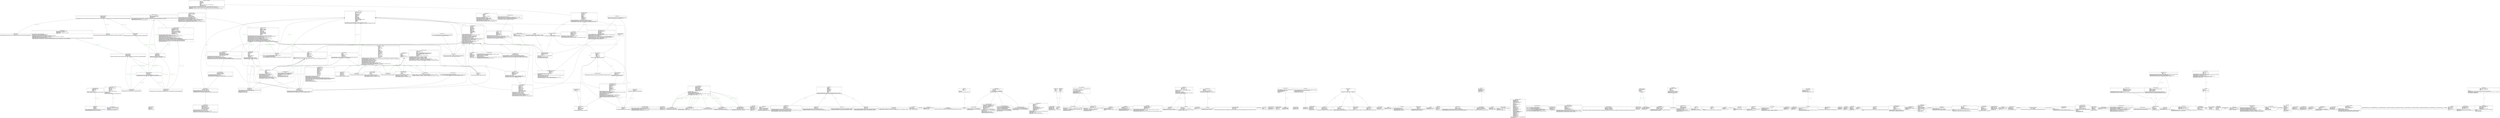 digraph "classes_adaptive_attention" {
rankdir=BT
charset="utf-8"
"src.core.metrics.height_theory.AdaptiveHeightTheory" [color="black", fontcolor="black", label=<{AdaptiveHeightTheory|height_projection : Linear<br ALIGN="LEFT"/>height_structure<br ALIGN="LEFT"/>hidden_dim : int<br ALIGN="LEFT"/>history<br ALIGN="LEFT"/>optimizer : Adam<br ALIGN="LEFT"/>|adapt(loss: torch.Tensor): None<br ALIGN="LEFT"/>forward(x: torch.Tensor): Tuple[torch.Tensor, Dict[str, torch.Tensor]]<br ALIGN="LEFT"/>}>, shape="record", style="solid"];
"src.core.tiling.optimization.parameter_manager.AdaptiveParameterManager" [color="black", fontcolor="black", label=<{AdaptiveParameterManager|adapt_factor : float<br ALIGN="LEFT"/>base_lr : float<br ALIGN="LEFT"/>learning_rates : Dict[str, float]<br ALIGN="LEFT"/>max_lr : float<br ALIGN="LEFT"/>min_lr : float<br ALIGN="LEFT"/>momentum : float<br ALIGN="LEFT"/>monitor<br ALIGN="LEFT"/>velocities : Dict[str, torch.Tensor]<br ALIGN="LEFT"/>|get_lr(name: str): float<br ALIGN="LEFT"/>get_state_dict(): Dict<br ALIGN="LEFT"/>load_state_dict(state_dict: Dict)<br ALIGN="LEFT"/>step(name: str, param: nn.Parameter, grad: Optional[torch.Tensor])<br ALIGN="LEFT"/>}>, shape="record", style="solid"];
"src.validation.quantum.evolution.AdiabaticValidation" [color="black", fontcolor="black", label=<{AdiabaticValidation|adiabatic : bool<br ALIGN="LEFT"/>energy_gap : float<br ALIGN="LEFT"/>fidelity : float<br ALIGN="LEFT"/>transition_prob : float<br ALIGN="LEFT"/>|}>, shape="record", style="solid"];
"src.validation.quantum.evolution.AdiabaticValidator" [color="black", fontcolor="black", label=<{AdiabaticValidator|tolerance : float<br ALIGN="LEFT"/>|validate_adiabatic(initial: QuantumState, trajectory: List[QuantumState], hamiltonians: List[torch.Tensor]): AdiabaticValidation<br ALIGN="LEFT"/>}>, shape="record", style="solid"];
"src.core.metrics.advanced_metrics.AdvancedMetricsAnalyzer" [color="black", fontcolor="black", label=<{AdvancedMetricsAnalyzer|history : Dict[str, List[float]]<br ALIGN="LEFT"/>|compute_cross_tile_flow(pattern: torch.Tensor, tile_size: int): float<br ALIGN="LEFT"/>compute_edge_utilization(pattern: torch.Tensor, edge_threshold: float): float<br ALIGN="LEFT"/>compute_ifq(pattern: torch.Tensor, tile_size: int, window_size: int, edge_threshold: float): InformationFlowMetrics<br ALIGN="LEFT"/>compute_info_density(pattern: torch.Tensor): float<br ALIGN="LEFT"/>compute_pattern_stability(pattern: torch.Tensor, window_size: int): float<br ALIGN="LEFT"/>}>, shape="record", style="solid"];
"src.core.tiling.patterns.cohomology.AdvancedMetricsAnalyzer" [color="black", fontcolor="black", label=<{AdvancedMetricsAnalyzer|<br ALIGN="LEFT"/>|compute_ifq(pattern_stability: float, cross_tile_flow: float, edge_utilization: float, info_density: float): float<br ALIGN="LEFT"/>}>, shape="record", style="solid"];
"src.core.performance.cpu.algorithms.AlgorithmMetrics" [color="black", fontcolor="black", label=<{AlgorithmMetrics|branch_misses : int<br ALIGN="LEFT"/>execution_time : float<br ALIGN="LEFT"/>instruction_count : int<br ALIGN="LEFT"/>numerical_error : float<br ALIGN="LEFT"/>optimization_type : str<br ALIGN="LEFT"/>|}>, shape="record", style="solid"];
"src.core.performance.cpu.algorithms.AlgorithmOptimizer" [color="black", fontcolor="black", label=<{AlgorithmOptimizer|branch_opt : NoneType<br ALIGN="LEFT"/>enable_profiling : bool<br ALIGN="LEFT"/>fast_path : NoneType<br ALIGN="LEFT"/>instruction_counter<br ALIGN="LEFT"/>loop_opt : NoneType<br ALIGN="LEFT"/>metrics : List[AlgorithmMetrics]<br ALIGN="LEFT"/>numerical_opt : NoneType<br ALIGN="LEFT"/>operations : Dict[str, Callable]<br ALIGN="LEFT"/>optimization_level : str<br ALIGN="LEFT"/>|clear_metrics(): None<br ALIGN="LEFT"/>get_metrics(): List[AlgorithmMetrics]<br ALIGN="LEFT"/>optimize_algorithm(func: Callable): Callable<br ALIGN="LEFT"/>optimize_operation(operation_name: str): Any<br ALIGN="LEFT"/>register_fast_path(name: str, implementation: Callable, condition: Callable[..., bool]): None<br ALIGN="LEFT"/>register_operation(name: str, operation: Callable): None<br ALIGN="LEFT"/>set_optimization_level(level: str): None<br ALIGN="LEFT"/>}>, shape="record", style="solid"];
"src.core.flow.quantum.AnalyzerMetrics" [color="black", fontcolor="black", label=<{AnalyzerMetrics|berry_phase : float<br ALIGN="LEFT"/>convergence : float<br ALIGN="LEFT"/>energy_conservation : float<br ALIGN="LEFT"/>holonomy : float<br ALIGN="LEFT"/>mean_curvature : float<br ALIGN="LEFT"/>quantum_corrections : float<br ALIGN="LEFT"/>ricci_scalar : float<br ALIGN="LEFT"/>stability : float<br ALIGN="LEFT"/>|}>, shape="record", style="solid"];
"src.core.tiling.arithmetic_dynamics.ArithmeticDynamics" [color="black", fontcolor="black", label=<{ArithmeticDynamics|adelic_proj : Linear<br ALIGN="LEFT"/>coupling : Parameter<br ALIGN="LEFT"/>flow : Linear<br ALIGN="LEFT"/>height_dim : int<br ALIGN="LEFT"/>height_map : Linear<br ALIGN="LEFT"/>hidden_dim : int<br ALIGN="LEFT"/>l_function : Sequential<br ALIGN="LEFT"/>motive_rank : int<br ALIGN="LEFT"/>num_primes : int<br ALIGN="LEFT"/>output_proj : Linear<br ALIGN="LEFT"/>quantum_height : Sequential<br ALIGN="LEFT"/>quantum_l_function : Sequential<br ALIGN="LEFT"/>quantum_weight : float<br ALIGN="LEFT"/>|compute_dynamics(x: torch.Tensor): torch.Tensor<br ALIGN="LEFT"/>compute_height(x: torch.Tensor): torch.Tensor<br ALIGN="LEFT"/>compute_l_function(x: torch.Tensor): torch.Tensor<br ALIGN="LEFT"/>compute_modular_form(x: torch.Tensor): torch.Tensor<br ALIGN="LEFT"/>compute_motivic_integral(x: torch.Tensor, num_samples: int): torch.Tensor<br ALIGN="LEFT"/>compute_quantum_correction(metric: torch.Tensor): torch.Tensor<br ALIGN="LEFT"/>compute_quantum_metric(x: torch.Tensor): torch.Tensor<br ALIGN="LEFT"/>forward(x: torch.Tensor, steps: int, return_trajectory: bool): Tuple[torch.Tensor, Dict]<br ALIGN="LEFT"/>}>, shape="record", style="solid"];
"src.core.tiling.patterns.cohomology.ArithmeticDynamics" [color="black", fontcolor="black", label=<{ArithmeticDynamics|flow : Linear<br ALIGN="LEFT"/>hidden_dim : int<br ALIGN="LEFT"/>hidden_proj : Sequential<br ALIGN="LEFT"/>l_function : Sequential<br ALIGN="LEFT"/>motive_rank : int<br ALIGN="LEFT"/>num_primes : int<br ALIGN="LEFT"/>|compute_dynamics(state: torch.Tensor): torch.Tensor<br ALIGN="LEFT"/>}>, shape="record", style="solid"];
"src.core.tiling.patterns.cohomology.ArithmeticForm" [color="black", fontcolor="black", label=<{ArithmeticForm|coefficients : Tensor<br ALIGN="LEFT"/>degree : int<br ALIGN="LEFT"/>dynamics_state : Optional[torch.Tensor]<br ALIGN="LEFT"/>height_data : Optional[torch.Tensor]<br ALIGN="LEFT"/>prime_bases : Optional[torch.Tensor]<br ALIGN="LEFT"/>|exterior_derivative(): 'ArithmeticForm'<br ALIGN="LEFT"/>wedge(other: 'ArithmeticForm'): 'ArithmeticForm'<br ALIGN="LEFT"/>}>, shape="record", style="solid"];
"src.metrics.quantum_geometric_metrics.ArithmeticMetrics" [color="black", fontcolor="black", label=<{ArithmeticMetrics|hidden_dim : int<br ALIGN="LEFT"/>motive_proj : Linear<br ALIGN="LEFT"/>motive_rank : int<br ALIGN="LEFT"/>num_primes : int<br ALIGN="LEFT"/>prime_bases : Parameter<br ALIGN="LEFT"/>|compute_adelic_norm(patterns: torch.Tensor, context: MetricContext): torch.Tensor<br ALIGN="LEFT"/>compute_global_height(patterns: torch.Tensor, context: MetricContext): torch.Tensor<br ALIGN="LEFT"/>compute_height_distribution(patterns: torch.Tensor, context: MetricContext, num_bins: int): Tuple[torch.Tensor, torch.Tensor]<br ALIGN="LEFT"/>compute_l_function(patterns: torch.Tensor, context: MetricContext): torch.Tensor<br ALIGN="LEFT"/>compute_local_height(patterns: torch.Tensor, context: MetricContext): torch.Tensor<br ALIGN="LEFT"/>}>, shape="record", style="solid"];
"src.core.tiling.arithmetic_dynamics.ArithmeticPattern" [color="black", fontcolor="black", label=<{ArithmeticPattern|hidden_dim : int<br ALIGN="LEFT"/>input_dim : int<br ALIGN="LEFT"/>layers : ModuleList<br ALIGN="LEFT"/>motive_rank : int<br ALIGN="LEFT"/>num_layers : int<br ALIGN="LEFT"/>pattern_proj : Linear<br ALIGN="LEFT"/>|forward(x: torch.Tensor): Tuple[torch.Tensor, List[Dict]]<br ALIGN="LEFT"/>}>, shape="record", style="solid"];
"src.core.attention.compute.AttentionCompute" [color="black", fontcolor="black", label=<{AttentionCompute|dropout : float<br ALIGN="LEFT"/>|compute_output(scores: torch.Tensor, value: torch.Tensor): torch.Tensor<br ALIGN="LEFT"/>compute_scores(query: torch.Tensor, key: torch.Tensor, mask: Optional[torch.Tensor], scale: Optional[float]): torch.Tensor<br ALIGN="LEFT"/>}>, shape="record", style="solid"];
"src.core.tiling.quantum_geometric_attention.AttentionMetrics" [color="black", fontcolor="black", label=<{AttentionMetrics|complexity : Tensor<br ALIGN="LEFT"/>entropy : Tensor<br ALIGN="LEFT"/>sparsity : Optional[torch.Tensor]<br ALIGN="LEFT"/>stability : Optional[torch.Tensor]<br ALIGN="LEFT"/>|}>, shape="record", style="solid"];
"src.core.patterns.operadic_structure.AttentionOperad" [color="black", fontcolor="black", label=<{AttentionOperad|base_dim : int<br ALIGN="LEFT"/>preserve_metric : bool<br ALIGN="LEFT"/>preserve_symplectic : bool<br ALIGN="LEFT"/>|compose(operations: List[OperadicOperation]): OperadicOperation<br ALIGN="LEFT"/>create_operation(source_dim: int, target_dim: int, preserve_structure: Optional[str]): OperadicOperation<br ALIGN="LEFT"/>natural_transformation(source_op: OperadicOperation, target_op: OperadicOperation): Tensor<br ALIGN="LEFT"/>}>, shape="record", style="solid"];
"src.core.tiling.quantum_attention_tile.AttentionResult" [color="black", fontcolor="black", label=<{AttentionResult|<br ALIGN="LEFT"/>|}>, shape="record", style="solid"];
"src.core.tiling.quantum_geometric_attention.AttentionState" [color="black", fontcolor="black", label=<{AttentionState|attention_scores : Optional[torch.Tensor]<br ALIGN="LEFT"/>geometric_state : Tensor<br ALIGN="LEFT"/>quantum_state : Tensor<br ALIGN="LEFT"/>|}>, shape="record", style="solid"];
"src.core.attention.base.BaseAttention" [color="black", fontcolor="black", label=<{BaseAttention|backend : AttentionBackend<br ALIGN="LEFT"/>|forward(query: torch.Tensor, key: torch.Tensor, value: torch.Tensor, mask: Optional[torch.Tensor]): torch.Tensor<br ALIGN="LEFT"/>}>, shape="record", style="solid"];
"src.core.patterns.fiber_bundle.BaseFiberBundle" [color="black", fontcolor="black", label=<{BaseFiberBundle|base_dim : int<br ALIGN="LEFT"/>connection<br ALIGN="LEFT"/>fiber_dim<br ALIGN="LEFT"/>metric<br ALIGN="LEFT"/>structure_group : Optional[str]<br ALIGN="LEFT"/>total_dim<br ALIGN="LEFT"/>|bundle_projection(total_space: Tensor): Tensor<br ALIGN="LEFT"/>compute_holonomy_algebra(holonomies: List[Tensor]): Tensor<br ALIGN="LEFT"/>compute_holonomy_group(holonomies: List[Tensor]): Tensor<br ALIGN="LEFT"/>compute_metric(points: torch.Tensor): MetricTensor[torch.Tensor]<br ALIGN="LEFT"/>connection_form(tangent_vector: Tensor): Tensor<br ALIGN="LEFT"/>local_trivialization(point: Tensor): Tuple[LocalChart[Tensor], FiberChart[Tensor, str]]<br ALIGN="LEFT"/>parallel_transport(section: Tensor, path: Tensor): Tensor<br ALIGN="LEFT"/>transition_functions(chart1: LocalChart[Tensor], chart2: LocalChart[Tensor]): Tensor<br ALIGN="LEFT"/>}>, shape="record", style="solid"];
"src.core.flow.base.BaseGeometricFlow" [color="black", fontcolor="black", label=<{BaseGeometricFlow|connection_net : Sequential<br ALIGN="LEFT"/>curvature_net : Sequential<br ALIGN="LEFT"/>dt : float<br ALIGN="LEFT"/>hidden_dim : int<br ALIGN="LEFT"/>manifold_dim : int<br ALIGN="LEFT"/>metric_net : Sequential<br ALIGN="LEFT"/>stability_threshold : float<br ALIGN="LEFT"/>|compute_connection(metric: Tensor, points: Optional[Tensor]): Tensor<br ALIGN="LEFT"/>compute_curvature(metric: Tensor, connection: Optional[Tensor]): Tensor<br ALIGN="LEFT"/>compute_geodesic(start_point: Tensor, end_point: Tensor, num_steps: int): Tensor<br ALIGN="LEFT"/>compute_metric(points: Tensor, connection: Optional[Tensor]): Tensor<br ALIGN="LEFT"/>compute_ricci_tensor(metric: Tensor, points: Optional[Tensor], connection: Optional[Tensor]): Tensor<br ALIGN="LEFT"/>detect_singularities(metric: Tensor, points: Optional[Tensor], threshold: float): List[SingularityInfo[Tensor]]<br ALIGN="LEFT"/>flow_step(metric: Tensor, ricci: Optional[Tensor], timestep: float): Tuple[Tensor, FlowMetrics]<br ALIGN="LEFT"/>normalize_flow(flow: Tensor, metric: Optional[Tensor], method: str): Tensor<br ALIGN="LEFT"/>parallel_transport(vector: Tensor, start_point: Tensor, end_point: Tensor, connection: Optional[Tensor]): Tensor<br ALIGN="LEFT"/>}>, shape="record", style="solid"];
"src.core.patterns.base_flow.BaseGeometricFlow" [color="black", fontcolor="black", label=<{BaseGeometricFlow|dt : float<br ALIGN="LEFT"/>flow_layers : ModuleList<br ALIGN="LEFT"/>hidden_dim<br ALIGN="LEFT"/>manifold_dim : int<br ALIGN="LEFT"/>metric_net : Sequential<br ALIGN="LEFT"/>num_layers : int<br ALIGN="LEFT"/>stability_threshold : float<br ALIGN="LEFT"/>|compute_metric(x: torch.Tensor): torch.Tensor<br ALIGN="LEFT"/>compute_ricci_tensor(metric: torch.Tensor, connection: Optional[torch.Tensor]): torch.Tensor<br ALIGN="LEFT"/>detect_singularities(flow: torch.Tensor, threshold: float): List[Dict[str, Any]]<br ALIGN="LEFT"/>flow_step(metric: torch.Tensor, ricci: torch.Tensor, timestep: float): Tuple[torch.Tensor, Dict[str, Any]]<br ALIGN="LEFT"/>forward(x: torch.Tensor, return_path: bool): Tuple[torch.Tensor, Dict[str, Any]]<br ALIGN="LEFT"/>normalize_flow(flow: torch.Tensor, normalization: str): torch.Tensor<br ALIGN="LEFT"/>}>, shape="record", style="solid"];
"src.metrics.quantum_geometric_metrics.BaseMetric" [color="black", fontcolor="black", label=<{BaseMetric|domain<br ALIGN="LEFT"/>history : List[T]<br ALIGN="LEFT"/>name : str<br ALIGN="LEFT"/>|<I>compute</I>(): T<br ALIGN="LEFT"/>reset(): None<br ALIGN="LEFT"/>update(value: T, context: MetricContext): None<br ALIGN="LEFT"/>}>, shape="record", style="solid"];
"src.core.patterns.riemannian.BaseRiemannianStructure" [color="black", fontcolor="black", label=<{BaseRiemannianStructure|cache : Dict[str, Any]<br ALIGN="LEFT"/>connection_coeffs : Parameter<br ALIGN="LEFT"/>device : device<br ALIGN="LEFT"/>dtype : Ellipsis<br ALIGN="LEFT"/>manifold_dim : int<br ALIGN="LEFT"/>metric_factors : Parameter<br ALIGN="LEFT"/>|compute_christoffel(points: Tensor): ChristoffelSymbols[Tensor]<br ALIGN="LEFT"/>compute_curvature(points: Tensor, christoffel: Optional[ChristoffelSymbols[Tensor]]): CurvatureTensor[Tensor]<br ALIGN="LEFT"/>compute_metric(points: Tensor): MetricTensor[Tensor]<br ALIGN="LEFT"/>exp_map(point: Tensor, vector: Tensor): Tensor<br ALIGN="LEFT"/>geodesic_flow(initial_point: Tensor, initial_velocity: Tensor, steps: int, step_size: float): Tuple[Tensor, Tensor]<br ALIGN="LEFT"/>lie_derivative_metric(point: Tensor, vector_field: Callable[[Tensor], Tensor]): MetricTensor[Tensor]<br ALIGN="LEFT"/>parallel_transport(vector: Tensor, path: Tensor, connection: Optional[ChristoffelSymbols[Tensor]]): Tensor<br ALIGN="LEFT"/>sectional_curvature(point: Tensor, v1: Tensor, v2: Tensor): Tensor<br ALIGN="LEFT"/>validate_connection_properties(connection: ChristoffelSymbols[Tensor]): bool<br ALIGN="LEFT"/>validate_metric_properties(metric: MetricTensor[Tensor]): bool<br ALIGN="LEFT"/>}>, shape="record", style="solid"];
"src.validation.base.BasicValidationResult" [color="black", fontcolor="black", label=<{BasicValidationResult|<br ALIGN="LEFT"/>|from_dict(data: Dict[str, Any]): 'BasicValidationResult'<br ALIGN="LEFT"/>merge(other: ValidationResult): 'BasicValidationResult'<br ALIGN="LEFT"/>to_dict(): Dict[str, Any]<br ALIGN="LEFT"/>}>, shape="record", style="solid"];
"src.core.benchmarks.metrics.BenchmarkMetrics" [color="black", fontcolor="black", label=<{BenchmarkMetrics|backward_time : float<br ALIGN="LEFT"/>batch_size : int<br ALIGN="LEFT"/>device : str<br ALIGN="LEFT"/>efficiency : float<br ALIGN="LEFT"/>flops : float<br ALIGN="LEFT"/>forward_time : float<br ALIGN="LEFT"/>memory_allocated_mb : float<br ALIGN="LEFT"/>memory_pool : Optional[MemoryPoolManager]<br ALIGN="LEFT"/>num_parameters : int<br ALIGN="LEFT"/>operations : List[OperationMetrics]<br ALIGN="LEFT"/>peak_memory_mb : float<br ALIGN="LEFT"/>throughput : float<br ALIGN="LEFT"/>total_time : float<br ALIGN="LEFT"/>|compute_throughput()<br ALIGN="LEFT"/>from_model(model: torch.nn.Module, input_size: tuple): 'BenchmarkMetrics'<br ALIGN="LEFT"/>record_operation(name: str)<br ALIGN="LEFT"/>to_dict(): Dict[str, Union[float, int, Dict[str, Any]]]<br ALIGN="LEFT"/>update_memory()<br ALIGN="LEFT"/>update_timing(forward_time: float, backward_time: float)<br ALIGN="LEFT"/>}>, shape="record", style="solid"];
"src.core.patterns.formation.BifurcationAnalyzer" [color="black", fontcolor="black", label=<{BifurcationAnalyzer|enriched<br ALIGN="LEFT"/>operadic<br ALIGN="LEFT"/>preserve_structure : bool<br ALIGN="LEFT"/>symplectic<br ALIGN="LEFT"/>threshold : float<br ALIGN="LEFT"/>wave_enabled : bool<br ALIGN="LEFT"/>window_size : int<br ALIGN="LEFT"/>|analyze_stability(pattern: torch.Tensor, parameter_range: Tuple[float, float], num_points: int): Dict[str, Any]<br ALIGN="LEFT"/>detect_bifurcations(pattern: torch.Tensor, parameter: torch.Tensor): List[float]<br ALIGN="LEFT"/>}>, shape="record", style="solid"];
"src.core.patterns.formation.BifurcationMetrics" [color="black", fontcolor="black", label=<{BifurcationMetrics|geometric_flow : Tensor<br ALIGN="LEFT"/>max_eigenvalue : float<br ALIGN="LEFT"/>pattern_height : float<br ALIGN="LEFT"/>quantum_metric : Tensor<br ALIGN="LEFT"/>stability_margin : float<br ALIGN="LEFT"/>symplectic_invariant : float<br ALIGN="LEFT"/>|}>, shape="record", style="solid"];
"src.core.performance.cpu.algorithms.BranchOptimizer" [color="black", fontcolor="black", label=<{BranchOptimizer|branch_stats : Dict[str, Dict[bool, int]]<br ALIGN="LEFT"/>|likely(condition: bool, branch_id: str): bool<br ALIGN="LEFT"/>optimize_branches(func: Callable): Callable<br ALIGN="LEFT"/>}>, shape="record", style="solid"];
"src.core.vulkan.resources.BufferResource" [color="black", fontcolor="black", label=<{BufferResource|buffer : int<br ALIGN="LEFT"/>memory<br ALIGN="LEFT"/>size : int<br ALIGN="LEFT"/>usage : int<br ALIGN="LEFT"/>|}>, shape="record", style="solid"];
"src.core.tiling.patterns.pattern_fiber_bundle.BundleConfig" [color="black", fontcolor="black", label=<{BundleConfig|base_dim : int<br ALIGN="LEFT"/>dt : float<br ALIGN="LEFT"/>fiber_dim : int<br ALIGN="LEFT"/>integration_steps : int<br ALIGN="LEFT"/>learning_rate : float<br ALIGN="LEFT"/>momentum : float<br ALIGN="LEFT"/>motive_rank : int<br ALIGN="LEFT"/>num_primes : int<br ALIGN="LEFT"/>stability_threshold : float<br ALIGN="LEFT"/>|}>, shape="record", style="solid"];
"src.core.performance.cpu_memory.CPUMemoryManager" [color="black", fontcolor="black", label=<{CPUMemoryManager|<br ALIGN="LEFT"/>|allocate_tensor(size: Union[Tuple[int, ...], torch.Size], dtype: Any): torch.Tensor<br ALIGN="LEFT"/>cleanup(): None<br ALIGN="LEFT"/>copy_from_device(src: torch.Tensor, dst: Union[torch.Tensor, np.ndarray]): None<br ALIGN="LEFT"/>copy_to_device(src: Union[torch.Tensor, np.ndarray], dst: torch.Tensor): None<br ALIGN="LEFT"/>free_tensor(tensor: torch.Tensor): None<br ALIGN="LEFT"/>get_fragmentation_ratio(): float<br ALIGN="LEFT"/>}>, shape="record", style="solid"];
"src.infrastructure.base.CPUOptimizer" [color="black", fontcolor="black", label=<{CPUOptimizer|enable_profiling : bool<br ALIGN="LEFT"/>|get_metrics(): Dict[str, float]<br ALIGN="LEFT"/>get_thread_info(): List[Dict[str, Any]]<br ALIGN="LEFT"/>optimize(func: Callable, data: torch.Tensor): torch.Tensor<br ALIGN="LEFT"/>profile()<br ALIGN="LEFT"/>}>, shape="record", style="solid"];
"src.infrastructure.cpu_optimizer.CPUOptimizer" [color="black", fontcolor="black", label=<{CPUOptimizer|cache_optimization_enabled : bool<br ALIGN="LEFT"/>thread_pool_size<br ALIGN="LEFT"/>vectorization_enabled : bool<br ALIGN="LEFT"/>|enable_cache_optimization(enabled: bool): None<br ALIGN="LEFT"/>enable_vectorization(enabled: bool): None<br ALIGN="LEFT"/>optimize_memory_layout(data: np.ndarray): np.ndarray<br ALIGN="LEFT"/>set_thread_pool_size(size: int): None<br ALIGN="LEFT"/>}>, shape="record", style="solid"];
"src.core.performance.cpu_optimizer.CPUOptimizer" [color="black", fontcolor="black", label=<{CPUOptimizer|cpu_profiler : Profile<br ALIGN="LEFT"/>enable_memory_tracking : bool<br ALIGN="LEFT"/>enable_profiling : bool<br ALIGN="LEFT"/>line_profiler : LineProfiler<br ALIGN="LEFT"/>memory_profiler<br ALIGN="LEFT"/>|get_performance_metrics(): PerformanceMetrics<br ALIGN="LEFT"/>optimize_computation(computation_graph: torch.nn.Module, sample_input: torch.Tensor): torch.nn.Module<br ALIGN="LEFT"/>optimize_memory_access(tensor: torch.Tensor): torch.Tensor<br ALIGN="LEFT"/>profile_execution(func: Callable): Callable<br ALIGN="LEFT"/>vectorize_operation(func: Callable[..., torch.Tensor], inputs: List[torch.Tensor], chunk_size: Optional[int]): torch.Tensor<br ALIGN="LEFT"/>}>, shape="record", style="solid"];
"src.core.performance.cpu.memory.CacheOptimizer" [color="black", fontcolor="black", label=<{CacheOptimizer|cache_line_size : int<br ALIGN="LEFT"/>stats : dict<br ALIGN="LEFT"/>|optimize_layout(tensor: torch.Tensor): torch.Tensor<br ALIGN="LEFT"/>prefetch(tensor: torch.Tensor, indices: torch.Tensor): None<br ALIGN="LEFT"/>}>, shape="record", style="solid"];
"src.core.patterns.riemannian_base.ChristoffelSymbols" [color="black", fontcolor="black", label=<{ChristoffelSymbols|is_symmetric : bool<br ALIGN="LEFT"/>metric : MetricTensor[T]<br ALIGN="LEFT"/>values : T<br ALIGN="LEFT"/>|}>, shape="record", style="solid"];
"src.core.tiling.patterns.cohomology.CohomologyGroup" [color="black", fontcolor="black", label=<{CohomologyGroup|base_space<br ALIGN="LEFT"/>boundaries : List[ArithmeticForm]<br ALIGN="LEFT"/>degree : int<br ALIGN="LEFT"/>representatives : List[ArithmeticForm]<br ALIGN="LEFT"/>|add_cocycle(form: ArithmeticForm): None<br ALIGN="LEFT"/>cup_product(other: 'CohomologyGroup'): 'CohomologyGroup'<br ALIGN="LEFT"/>}>, shape="record", style="solid"];
"src.core.performance.vulkan.shaders.ComputeShaderDispatcher" [color="black", fontcolor="black", label=<{ComputeShaderDispatcher|command_pool : c_void_p<br ALIGN="LEFT"/>device : c_void_p<br ALIGN="LEFT"/>queue : c_void_p<br ALIGN="LEFT"/>|dispatch(pipeline: VkPipeline, pipeline_layout: VkPipelineLayout, descriptor_set: VkDescriptorSet, push_constants: Optional[bytes], group_count: Tuple[int, int, int]): None<br ALIGN="LEFT"/>}>, shape="record", style="solid"];
"src.validation.framework.ConcreteValidationResult" [color="black", fontcolor="black", label=<{ConcreteValidationResult|bifurcation_points : Optional[List[torch.Tensor]]<br ALIGN="LEFT"/>component_scores : Dict[str, float]<br ALIGN="LEFT"/>curvature_bounds : Optional[Tuple[float, float]]<br ALIGN="LEFT"/>energy_metrics : Optional[Dict[str, float]]<br ALIGN="LEFT"/>framework_accuracy : float<br ALIGN="LEFT"/>framework_consistency : float<br ALIGN="LEFT"/>metrics : Dict[str, Any]<br ALIGN="LEFT"/>overall_score<br ALIGN="LEFT"/>stability_eigenvalues : Optional[torch.Tensor]<br ALIGN="LEFT"/>|from_dict(data: Dict[str, Any]): 'ConcreteValidationResult'<br ALIGN="LEFT"/>get_summary(): str<br ALIGN="LEFT"/>merge(other: ValidationResult): 'ConcreteValidationResult'<br ALIGN="LEFT"/>to_dict(): Dict[str, Any]<br ALIGN="LEFT"/>validate_metric(metric: torch.Tensor): bool<br ALIGN="LEFT"/>validate_positive_definite(metric: torch.Tensor): bool<br ALIGN="LEFT"/>validate_smoothness(metric: torch.Tensor): bool<br ALIGN="LEFT"/>}>, shape="record", style="solid"];
"src.core.vulkan.resources.ConvertibleToInt" [color="black", fontcolor="black", label=<{ConvertibleToInt|<br ALIGN="LEFT"/>|}>, shape="record", style="solid"];
"src.core.patterns.riemannian_base.CurvatureTensor" [color="black", fontcolor="black", label=<{CurvatureTensor|ricci : T<br ALIGN="LEFT"/>riemann : T<br ALIGN="LEFT"/>scalar_curvatures : T<br ALIGN="LEFT"/>|}>, shape="record", style="solid"];
"src.core.tiling.patterns.cohomology.DeRhamCohomology" [color="black", fontcolor="black", label=<{DeRhamCohomology|cohomology_groups : List[CohomologyGroup]<br ALIGN="LEFT"/>manifold<br ALIGN="LEFT"/>|betti_numbers(): List[int]<br ALIGN="LEFT"/>compute_cohomology(max_degree: int): None<br ALIGN="LEFT"/>}>, shape="record", style="solid"];
"src.validation.quantum.evolution.DecoherenceValidation" [color="black", fontcolor="black", label=<{DecoherenceValidation|decay_rate : float<br ALIGN="LEFT"/>decoherence_time : float<br ALIGN="LEFT"/>entropy_increase : float<br ALIGN="LEFT"/>purity_loss : float<br ALIGN="LEFT"/>|}>, shape="record", style="solid"];
"src.validation.quantum.evolution.DecoherenceValidator" [color="black", fontcolor="black", label=<{DecoherenceValidator|state_validator<br ALIGN="LEFT"/>time_steps : int<br ALIGN="LEFT"/>|validate_decoherence(initial: QuantumState, trajectory: List[QuantumState]): DecoherenceValidation<br ALIGN="LEFT"/>}>, shape="record", style="solid"];
"src.validation.quantum.state.DensityMatrixValidation" [color="black", fontcolor="black", label=<{DensityMatrixValidation|eigenvalues : Tensor<br ALIGN="LEFT"/>hermitian : bool<br ALIGN="LEFT"/>positive : bool<br ALIGN="LEFT"/>trace_one : bool<br ALIGN="LEFT"/>|}>, shape="record", style="solid"];
"src.validation.quantum.state.DensityMatrixValidator" [color="black", fontcolor="black", label=<{DensityMatrixValidator|tolerance : float<br ALIGN="LEFT"/>|validate_density_matrix(state: QuantumState): QuantumStateValidationResult<br ALIGN="LEFT"/>}>, shape="record", style="solid"];
"src.infrastructure.base.DeviceInfo" [color="black", fontcolor="black", label=<{DeviceInfo|compute_support : bool<br ALIGN="LEFT"/>memory_types : List[str]<br ALIGN="LEFT"/>queue_families : List[str]<br ALIGN="LEFT"/>|}>, shape="record", style="solid"];
"src.core.patterns.operadic_structure.EnrichedAttention" [color="black", fontcolor="black", label=<{EnrichedAttention|base_category : str<br ALIGN="LEFT"/>wave_enabled : bool<br ALIGN="LEFT"/>|create_morphism(pattern: Tensor, operation: OperadicOperation, include_wave: bool): Tensor<br ALIGN="LEFT"/>create_wave_packet(position: Tensor, momentum: Tensor): Tensor<br ALIGN="LEFT"/>get_momentum(wave: Tensor): Tensor<br ALIGN="LEFT"/>get_position(wave: Tensor): Tensor<br ALIGN="LEFT"/>wave_operator(tensor: Tensor): Tensor<br ALIGN="LEFT"/>}>, shape="record", style="solid"];
"src.core.patterns.enriched_structure.EnrichedMorphism" [color="black", fontcolor="black", label=<{EnrichedMorphism|source_space : Tensor<br ALIGN="LEFT"/>structure_map : Tensor<br ALIGN="LEFT"/>target_space : Tensor<br ALIGN="LEFT"/>|}>, shape="record", style="solid"];
"src.core.patterns.symplectic.EnrichedOperator" [color="black", fontcolor="black", label=<{EnrichedOperator|base_category : str<br ALIGN="LEFT"/>wave_enabled : bool<br ALIGN="LEFT"/>|}>, shape="record", style="solid"];
"src.core.patterns.enriched_structure.EnrichedTransition" [color="black", fontcolor="black", label=<{EnrichedTransition|<br ALIGN="LEFT"/>|<I>compose</I>(first: EnrichedMorphism, second: EnrichedMorphism): EnrichedMorphism<br ALIGN="LEFT"/><I>create_morphism</I>(source: Tensor, target: Tensor): EnrichedMorphism<br ALIGN="LEFT"/>}>, shape="record", style="solid"];
"src.validation.quantum.state.EntanglementMetrics" [color="black", fontcolor="black", label=<{EntanglementMetrics|concurrence : float<br ALIGN="LEFT"/>log_negativity : float<br ALIGN="LEFT"/>negativity : float<br ALIGN="LEFT"/>ppt_criterion : bool<br ALIGN="LEFT"/>von_neumann_entropy : float<br ALIGN="LEFT"/>witness_value : float<br ALIGN="LEFT"/>|}>, shape="record", style="solid"];
"src.core.metrics.evolution.ErgodicAnalysis" [color="black", fontcolor="black", label=<{ErgodicAnalysis|hidden_dim : int<br ALIGN="LEFT"/>history : List[torch.Tensor]<br ALIGN="LEFT"/>num_observables : int<br ALIGN="LEFT"/>observables : ModuleList<br ALIGN="LEFT"/>|compute_ergodic_average(pattern: torch.Tensor): torch.Tensor<br ALIGN="LEFT"/>}>, shape="record", style="solid"];
"src.core.attention.geometric.EuclideanExponential" [color="black", fontcolor="black", label=<{EuclideanExponential|dim : int<br ALIGN="LEFT"/>|forward(x: torch.Tensor, v: torch.Tensor): torch.Tensor<br ALIGN="LEFT"/>}>, shape="record", style="solid"];
"src.core.attention.geometric.EuclideanLogarithm" [color="black", fontcolor="black", label=<{EuclideanLogarithm|dim : int<br ALIGN="LEFT"/>|forward(x: torch.Tensor, y: torch.Tensor): torch.Tensor<br ALIGN="LEFT"/>}>, shape="record", style="solid"];
"src.core.metrics.evolution.EvolutionAnalyzer" [color="black", fontcolor="black", label=<{EvolutionAnalyzer|ergodic<br ALIGN="LEFT"/>flow<br ALIGN="LEFT"/>l_function<br ALIGN="LEFT"/>orbit<br ALIGN="LEFT"/>|analyze_evolution(pattern: torch.Tensor): EvolutionMetrics<br ALIGN="LEFT"/>}>, shape="record", style="solid"];
"src.core.metrics.evolution.EvolutionMetrics" [color="black", fontcolor="black", label=<{EvolutionMetrics|ergodic_avg : Tensor<br ALIGN="LEFT"/>flow_metrics : Tensor<br ALIGN="LEFT"/>l_values : Tensor<br ALIGN="LEFT"/>orbit_stats : Dict[str, float]<br ALIGN="LEFT"/>|}>, shape="record", style="solid"];
"src.core.performance.cpu.algorithms.FastPathDict" [color="black", fontcolor="black", label=<{FastPathDict|condition : Callable[..., bool]<br ALIGN="LEFT"/>implementation : Callable[..., Any]<br ALIGN="LEFT"/>|}>, shape="record", style="solid"];
"src.core.performance.cpu.algorithms.FastPathOptimizer" [color="black", fontcolor="black", label=<{FastPathOptimizer|fast_paths : Dict[str, FastPathDict]<br ALIGN="LEFT"/>path_stats : Dict[str, int]<br ALIGN="LEFT"/>|optimize(func: Callable[..., T]): Callable[..., T]<br ALIGN="LEFT"/>register_fast_path(name: str, condition: Callable[..., bool], implementation: Callable[..., Any]): None<br ALIGN="LEFT"/>}>, shape="record", style="solid"];
"src.core.tiling.patterns.cohomology.FiberBundle" [color="black", fontcolor="black", label=<{FiberBundle|<br ALIGN="LEFT"/>|get_connection(point: torch.Tensor): torch.Tensor<br ALIGN="LEFT"/>get_fiber(point: torch.Tensor): torch.Tensor<br ALIGN="LEFT"/>}>, shape="record", style="solid"];
"src.core.patterns.fiber_types.FiberBundle" [color="black", fontcolor="black", label=<{FiberBundle|<br ALIGN="LEFT"/>|bundle_projection(total_space: T): T<br ALIGN="LEFT"/>connection_form(tangent_vector: T): T<br ALIGN="LEFT"/>local_trivialization(point: T): Tuple[LocalChart[T], FiberChart[T, str]]<br ALIGN="LEFT"/>parallel_transport(section: T, path: T): T<br ALIGN="LEFT"/>transition_functions(chart1: T, chart2: T): T<br ALIGN="LEFT"/>}>, shape="record", style="solid"];
"src.core.types.FiberBundleProtocol" [color="black", fontcolor="black", label=<{FiberBundleProtocol|base_dim : int<br ALIGN="LEFT"/>fiber_dim : int<br ALIGN="LEFT"/>total_dim : int<br ALIGN="LEFT"/>|bundle_projection(total_space: torch.Tensor): torch.Tensor<br ALIGN="LEFT"/>get_connection(point: torch.Tensor): torch.Tensor<br ALIGN="LEFT"/>get_fiber(point: torch.Tensor): torch.Tensor<br ALIGN="LEFT"/>}>, shape="record", style="solid"];
"src.core.patterns.fiber_types.FiberChart" [color="black", fontcolor="black", label=<{FiberChart|fiber_coordinates : T<br ALIGN="LEFT"/>structure_group : StructureGroup<br ALIGN="LEFT"/>transition_functions : dict<br ALIGN="LEFT"/>|}>, shape="record", style="solid"];
"src.core.patterns.fiber_types.FiberType" [color="black", fontcolor="black", label=<{FiberType|dimension : int<br ALIGN="LEFT"/>is_complex : bool<br ALIGN="LEFT"/>is_oriented : bool<br ALIGN="LEFT"/>metric_type : str<br ALIGN="LEFT"/>name : str<br ALIGN="LEFT"/>structure_group : str<br ALIGN="LEFT"/>|}>, shape="record", style="solid"];
"src.core.patterns.fiber_types.FiberTypeManager" [color="black", fontcolor="black", label=<{FiberTypeManager|<br ALIGN="LEFT"/>|check_compatibility(fiber_type: str, structure_group: str): bool<br ALIGN="LEFT"/>convert_fiber_type(section: Tensor, source_type: str, target_type: str, fiber_dim: int): Tensor<br ALIGN="LEFT"/>get_fiber_type(name: str): Optional[FiberType]<br ALIGN="LEFT"/>get_structure_group(name: str): Optional[Dict]<br ALIGN="LEFT"/>list_fiber_types(): List[str]<br ALIGN="LEFT"/>list_structure_groups(): List[str]<br ALIGN="LEFT"/>register_conversion(source_type: str, target_type: str, conversion_fn: Callable[[Tensor], Tensor]): None<br ALIGN="LEFT"/>register_fiber_type(fiber_type: FiberType): None<br ALIGN="LEFT"/>validate_fiber_type(section: Tensor, fiber_type: str, fiber_dim: int): bool<br ALIGN="LEFT"/>}>, shape="record", style="solid"];
"src.core.flow.computation.FlowComputation" [color="black", fontcolor="black", label=<{FlowComputation|dim : int<br ALIGN="LEFT"/>potential : Sequential<br ALIGN="LEFT"/>vector_field : Sequential<br ALIGN="LEFT"/>|compute_gradient_flow(x: torch.Tensor, steps: int, step_size: float): List[torch.Tensor]<br ALIGN="LEFT"/>compute_hamiltonian_flow(x: torch.Tensor, p: torch.Tensor, steps: int, step_size: float): Tuple[List[torch.Tensor], List[torch.Tensor]]<br ALIGN="LEFT"/>compute_parallel_transport(curve: List[torch.Tensor], initial_vector: torch.Tensor): List[torch.Tensor]<br ALIGN="LEFT"/>}>, shape="record", style="solid"];
"src.core.metrics.evolution.FlowEvolution" [color="black", fontcolor="black", label=<{FlowEvolution|flow : Linear<br ALIGN="LEFT"/>flow_dim : int<br ALIGN="LEFT"/>hidden_dim : int<br ALIGN="LEFT"/>history : List[torch.Tensor]<br ALIGN="LEFT"/>|compute_flow(pattern: torch.Tensor): torch.Tensor<br ALIGN="LEFT"/>get_evolution_stats(window_size: int): Dict[str, torch.Tensor]<br ALIGN="LEFT"/>}>, shape="record", style="solid"];
"src.core.flow.protocol.FlowMetrics" [color="black", fontcolor="black", label=<{FlowMetrics|energy : float<br ALIGN="LEFT"/>flow_magnitude : float<br ALIGN="LEFT"/>metric_determinant : float<br ALIGN="LEFT"/>normalized_flow : float<br ALIGN="LEFT"/>ricci_scalar : float<br ALIGN="LEFT"/>singularity : float<br ALIGN="LEFT"/>|}>, shape="record", style="solid"];
"src.core.tiling.quantum_geometric_attention.FlowMetrics" [color="black", fontcolor="black", label=<{FlowMetrics|curvature : Tensor<br ALIGN="LEFT"/>energy : Tensor<br ALIGN="LEFT"/>geodesic_distance : Tensor<br ALIGN="LEFT"/>parallel_transport : Tensor<br ALIGN="LEFT"/>|}>, shape="record", style="solid"];
"src.validation.framework.FrameworkValidationResult" [color="black", fontcolor="black", label=<{FrameworkValidationResult|curvature_bounds : Optional[Tuple[float, float]]<br ALIGN="LEFT"/>flow_result : Optional[TilingFlowValidationResult]<br ALIGN="LEFT"/>geometric_result : Optional[GeometricValidationResult]<br ALIGN="LEFT"/>motivic_result : Optional[MotivicValidation]<br ALIGN="LEFT"/>pattern_result : Optional[ValidationResult]<br ALIGN="LEFT"/>quantum_result : Optional[QuantumStateValidationResult]<br ALIGN="LEFT"/>|from_dict(data: Dict[str, Any]): 'FrameworkValidationResult'<br ALIGN="LEFT"/>merge(other: ValidationResult): 'FrameworkValidationResult'<br ALIGN="LEFT"/>to_dict(): Dict[str, Any]<br ALIGN="LEFT"/>}>, shape="record", style="solid"];
"src.core.performance.gpu.memory_management.GPUMemoryManager" [color="black", fontcolor="black", label=<{GPUMemoryManager|device : device<br ALIGN="LEFT"/>|allocate(size: tuple, dtype: torch.dtype): torch.Tensor<br ALIGN="LEFT"/>clear_cache()<br ALIGN="LEFT"/>free(tensor: torch.Tensor)<br ALIGN="LEFT"/>get_memory_stats(): Dict[str, float]<br ALIGN="LEFT"/>}>, shape="record", style="solid"];
"src.core.tiling.geometric_flow.GeometricFlow" [color="black", fontcolor="black", label=<{GeometricFlow|arithmetic<br ALIGN="LEFT"/>chart_embedding : Parameter<br ALIGN="LEFT"/>hamiltonian : Sequential<br ALIGN="LEFT"/>integration_steps : int<br ALIGN="LEFT"/>motive_rank : int<br ALIGN="LEFT"/>num_charts : int<br ALIGN="LEFT"/>|compute_metric(x: Tensor): Tensor<br ALIGN="LEFT"/>compute_ricci_tensor(metric: Tensor, connection: Optional[Tensor]): Tensor<br ALIGN="LEFT"/>flow_step(metric: Tensor, ricci: Tensor, timestep: float): Tuple[Tensor, Dict[str, Any]]<br ALIGN="LEFT"/>forward(x: Tensor, return_path: bool): Tuple[Tensor, Dict[str, Any]]<br ALIGN="LEFT"/>}>, shape="record", style="solid"];
"src.core.flow.quantum.GeometricFlowAnalyzer" [color="black", fontcolor="black", label=<{GeometricFlowAnalyzer|flow<br ALIGN="LEFT"/>hilbert_space : Optional[HilbertSpace]<br ALIGN="LEFT"/>history : List[QuantumFlowMetrics]<br ALIGN="LEFT"/>preparation_validator<br ALIGN="LEFT"/>state_validator<br ALIGN="LEFT"/>|analyze_evolution(initial_metric: Tensor, num_steps: int, dt: float, points: Optional[Tensor], initial_state: Optional[QuantumState]): Tuple[List[AnalyzerMetrics], Optional[Dict[str, List[float]]]]<br ALIGN="LEFT"/>analyze_step(metric: Tensor, points: Optional[Tensor], timestep: float, quantum_state: Optional[QuantumState]): Tuple[Tensor, AnalyzerMetrics]<br ALIGN="LEFT"/>get_convergence_stats(): Dict[str, float]<br ALIGN="LEFT"/>validate_entanglement(state: QuantumState): EntanglementMetrics<br ALIGN="LEFT"/>}>, shape="record", style="solid"];
"src.core.tiling.config.GeometricFlowConfig" [color="black", fontcolor="black", label=<{GeometricFlowConfig|MAX_DENSITY : float<br ALIGN="LEFT"/>MIN_DENSITY : float<br ALIGN="LEFT"/>MIN_RESOLUTION : float<br ALIGN="LEFT"/>adam_epsilon : float<br ALIGN="LEFT"/>attention_probs_dropout_prob : float<br ALIGN="LEFT"/>curvature_threshold : float<br ALIGN="LEFT"/>dim : int<br ALIGN="LEFT"/>dropout : float<br ALIGN="LEFT"/>entanglement_threshold : float<br ALIGN="LEFT"/>flow_epsilon : float<br ALIGN="LEFT"/>flow_lr : float<br ALIGN="LEFT"/>flow_steps : int<br ALIGN="LEFT"/>hidden_act : str<br ALIGN="LEFT"/>hidden_dropout_prob : float<br ALIGN="LEFT"/>hidden_size : int<br ALIGN="LEFT"/>initializer_range : float<br ALIGN="LEFT"/>intermediate_size : int<br ALIGN="LEFT"/>layer_norm_eps : float<br ALIGN="LEFT"/>layer_norm_eps_geometric : float<br ALIGN="LEFT"/>learning_rate : float<br ALIGN="LEFT"/>max_delta : float<br ALIGN="LEFT"/>max_grad_norm : float<br ALIGN="LEFT"/>max_position_embeddings : int<br ALIGN="LEFT"/>max_position_embeddings_geometric : int<br ALIGN="LEFT"/>measurement_samples : int<br ALIGN="LEFT"/>min_delta : float<br ALIGN="LEFT"/>num_attention_heads : int<br ALIGN="LEFT"/>num_heads : int<br ALIGN="LEFT"/>num_hidden_layers : int<br ALIGN="LEFT"/>quantum_dim : int<br ALIGN="LEFT"/>stability_threshold : float<br ALIGN="LEFT"/>warmup_steps : int<br ALIGN="LEFT"/>weight_decay : float<br ALIGN="LEFT"/>|from_dict(config_dict: Dict[str, Any]): 'GeometricFlowConfig'<br ALIGN="LEFT"/>to_dict(): Dict[str, Any]<br ALIGN="LEFT"/>}>, shape="record", style="solid"];
"src.core.types.GeometricFlowProtocol" [color="black", fontcolor="black", label=<{GeometricFlowProtocol|<br ALIGN="LEFT"/>|compute_metric(x: torch.Tensor): torch.Tensor<br ALIGN="LEFT"/>compute_ricci_tensor(metric: torch.Tensor, connection: Optional[torch.Tensor]): torch.Tensor<br ALIGN="LEFT"/>detect_singularities(flow: torch.Tensor, threshold: float): List[Dict[str, Any]]<br ALIGN="LEFT"/>flow_step(metric: torch.Tensor, ricci: torch.Tensor, timestep: float): Tuple[torch.Tensor, Dict[str, Any]]<br ALIGN="LEFT"/>forward(x: torch.Tensor, return_path: bool): Tuple[torch.Tensor, Dict[str, Any]]<br ALIGN="LEFT"/>normalize_flow(flow: torch.Tensor, normalization: str): torch.Tensor<br ALIGN="LEFT"/>}>, shape="record", style="solid"];
"src.core.flow.protocol.GeometricFlowProtocol" [color="black", fontcolor="black", label=<{GeometricFlowProtocol|<br ALIGN="LEFT"/>|<I>compute_connection</I>(metric: T, points: Optional[T]): T<br ALIGN="LEFT"/><I>compute_curvature</I>(metric: T, connection: Optional[T]): T<br ALIGN="LEFT"/><I>compute_geodesic</I>(start_point: T, end_point: T, num_steps: int): T<br ALIGN="LEFT"/><I>compute_metric</I>(points: T, connection: Optional[T]): T<br ALIGN="LEFT"/><I>compute_ricci_tensor</I>(metric: T, points: Optional[T], connection: Optional[T]): T<br ALIGN="LEFT"/><I>detect_singularities</I>(metric: T, points: Optional[T], threshold: float): List[SingularityInfo[T]]<br ALIGN="LEFT"/><I>flow_step</I>(metric: T, ricci: Optional[T], timestep: float): Tuple[T, FlowMetrics]<br ALIGN="LEFT"/><I>normalize_flow</I>(flow: T, metric: Optional[T], method: str): T<br ALIGN="LEFT"/><I>parallel_transport</I>(vector: T, start_point: T, end_point: T, connection: Optional[T]): T<br ALIGN="LEFT"/>}>, shape="record", style="solid"];
"src.metrics.quantum_geometric_metrics.GeometricMetrics" [color="black", fontcolor="black", label=<{GeometricMetrics|hidden_dim : int<br ALIGN="LEFT"/>manifold_dim : int<br ALIGN="LEFT"/>|compute_curvature(flow_path: torch.Tensor, context: MetricContext): torch.Tensor<br ALIGN="LEFT"/>compute_geodesic_distance(flow_path: torch.Tensor, context: MetricContext): torch.Tensor<br ALIGN="LEFT"/>compute_parallel_transport(vector: torch.Tensor, connection: torch.Tensor, context: MetricContext): torch.Tensor<br ALIGN="LEFT"/>}>, shape="record", style="solid"];
"src.core.attention.geometric.GeometricStructures" [color="black", fontcolor="black", label=<{GeometricStructures|connection : Parameter<br ALIGN="LEFT"/>curvature : float<br ALIGN="LEFT"/>curvature_tensor : Parameter<br ALIGN="LEFT"/>dim : int<br ALIGN="LEFT"/>exp_map : Union[HyperbolicExponential, EuclideanExponential]<br ALIGN="LEFT"/>log_map : Union[HyperbolicLogarithm, EuclideanLogarithm]<br ALIGN="LEFT"/>manifold_type : Literal['hyperbolic', 'euclidean']<br ALIGN="LEFT"/>metric : Parameter<br ALIGN="LEFT"/>num_heads : int<br ALIGN="LEFT"/>parallel_transport_method : Literal['schild', 'pole']<br ALIGN="LEFT"/>transport<br ALIGN="LEFT"/>|compute_exponential_map(x: torch.Tensor, v: torch.Tensor): torch.Tensor<br ALIGN="LEFT"/>compute_geodesic(x: torch.Tensor, v: torch.Tensor, steps: int): torch.Tensor<br ALIGN="LEFT"/>compute_geodesic_distance(x: torch.Tensor, y: torch.Tensor): torch.Tensor<br ALIGN="LEFT"/>compute_logarithmic_map(x: torch.Tensor, y: torch.Tensor): torch.Tensor<br ALIGN="LEFT"/>compute_sectional_curvature(x: torch.Tensor, v1: torch.Tensor, v2: torch.Tensor): torch.Tensor<br ALIGN="LEFT"/>forward(x: torch.Tensor, y: torch.Tensor, v: Optional[torch.Tensor], return_diagnostics: bool): Dict[str, torch.Tensor]<br ALIGN="LEFT"/>parallel_transport_batch(x: torch.Tensor, y: torch.Tensor, v: torch.Tensor): torch.Tensor<br ALIGN="LEFT"/>process_points(x: torch.Tensor, y: torch.Tensor, v: Optional[torch.Tensor], return_diagnostics: bool): Dict[str, torch.Tensor]<br ALIGN="LEFT"/>}>, shape="record", style="solid"];
"src.core.tiling.quantum_geometric_attention.GeometricStructures" [color="black", fontcolor="black", label=<{GeometricStructures|curvature : float<br ALIGN="LEFT"/>dim : int<br ALIGN="LEFT"/>exp_map<br ALIGN="LEFT"/>log_map<br ALIGN="LEFT"/>manifold_type : str<br ALIGN="LEFT"/>parallel_transport_method : str<br ALIGN="LEFT"/>transport<br ALIGN="LEFT"/>|}>, shape="record", style="solid"];
"src.core.metrics.height_theory.HeightStructure" [color="black", fontcolor="black", label=<{HeightStructure|base_field : str<br ALIGN="LEFT"/>local_heights<br ALIGN="LEFT"/>num_primes : int<br ALIGN="LEFT"/>prime_bases<br ALIGN="LEFT"/>|analyze_growth(points: List[torch.Tensor], window_size: int): Dict[str, torch.Tensor]<br ALIGN="LEFT"/>compute_canonical_height(point: torch.Tensor): torch.Tensor<br ALIGN="LEFT"/>compute_local_height(point: torch.Tensor, prime: int): torch.Tensor<br ALIGN="LEFT"/>}>, shape="record", style="solid"];
"src.core.tiling.patterns.cohomology.HeightStructure" [color="black", fontcolor="black", label=<{HeightStructure|num_primes : int<br ALIGN="LEFT"/>prime_bases<br ALIGN="LEFT"/>|compute_height(coefficients: torch.Tensor): torch.Tensor<br ALIGN="LEFT"/>}>, shape="record", style="solid"];
"src.core.flow.higher_order.HigherOrderFlow" [color="black", fontcolor="black", label=<{HigherOrderFlow|bach_flow_weight : float<br ALIGN="LEFT"/>bach_tensor_net : Sequential<br ALIGN="LEFT"/>calabi_flow_weight : float<br ALIGN="LEFT"/>calabi_net : Sequential<br ALIGN="LEFT"/>cross_curvature_net : Sequential<br ALIGN="LEFT"/>cross_curvature_weight : float<br ALIGN="LEFT"/>fourth_order_net : Sequential<br ALIGN="LEFT"/>fourth_order_weight : float<br ALIGN="LEFT"/>|compute_bach_tensor(metric: Tensor, ricci: Tensor): Tensor<br ALIGN="LEFT"/>compute_calabi_tensor(metric: Tensor, ricci: Tensor): Tensor<br ALIGN="LEFT"/>compute_cross_curvature(metric: Tensor, ricci: Tensor, pattern: Tensor): Tensor<br ALIGN="LEFT"/>compute_fourth_order_term(metric: Tensor, ricci: Tensor): Tensor<br ALIGN="LEFT"/>flow_step(metric: Tensor, ricci: Optional[Tensor], timestep: float): Tuple[Tensor, QuantumFlowMetrics]<br ALIGN="LEFT"/>}>, shape="record", style="solid"];
"src.core.attention.geometric.HyperbolicExponential" [color="black", fontcolor="black", label=<{HyperbolicExponential|curvature : Parameter<br ALIGN="LEFT"/>dim : int<br ALIGN="LEFT"/>eps : float<br ALIGN="LEFT"/>max_norm : float<br ALIGN="LEFT"/>|forward(x: torch.Tensor, v: torch.Tensor): torch.Tensor<br ALIGN="LEFT"/>minkowski_inner(x: torch.Tensor, y: torch.Tensor): torch.Tensor<br ALIGN="LEFT"/>minkowski_norm(v: torch.Tensor): torch.Tensor<br ALIGN="LEFT"/>project_to_hyperboloid(x: torch.Tensor): torch.Tensor<br ALIGN="LEFT"/>project_to_tangent(x: torch.Tensor, v: torch.Tensor): torch.Tensor<br ALIGN="LEFT"/>}>, shape="record", style="solid"];
"src.core.attention.geometric.HyperbolicLogarithm" [color="black", fontcolor="black", label=<{HyperbolicLogarithm|curvature : Parameter<br ALIGN="LEFT"/>dim : int<br ALIGN="LEFT"/>eps : float<br ALIGN="LEFT"/>max_dist : float<br ALIGN="LEFT"/>|forward(x: torch.Tensor, y: torch.Tensor): torch.Tensor<br ALIGN="LEFT"/>minkowski_inner(x: torch.Tensor, y: torch.Tensor): torch.Tensor<br ALIGN="LEFT"/>project_to_hyperboloid(x: torch.Tensor): torch.Tensor<br ALIGN="LEFT"/>project_to_tangent(x: torch.Tensor, v: torch.Tensor): torch.Tensor<br ALIGN="LEFT"/>}>, shape="record", style="solid"];
"src.core.vulkan.resources.ImageResource" [color="black", fontcolor="black", label=<{ImageResource|extent : Any<br ALIGN="LEFT"/>format : int<br ALIGN="LEFT"/>image : int<br ALIGN="LEFT"/>memory<br ALIGN="LEFT"/>view : int<br ALIGN="LEFT"/>|}>, shape="record", style="solid"];
"src.core.metrics.advanced_metrics.InformationFlowMetrics" [color="black", fontcolor="black", label=<{InformationFlowMetrics|cross_tile_flow : float<br ALIGN="LEFT"/>edge_utilization : float<br ALIGN="LEFT"/>info_density : float<br ALIGN="LEFT"/>pattern_stability : float<br ALIGN="LEFT"/>|compute_ifq(): float<br ALIGN="LEFT"/>}>, shape="record", style="solid"];
"src.core.flow.information_ricci.InformationRicciFlow" [color="black", fontcolor="black", label=<{InformationRicciFlow|potential_net : Sequential<br ALIGN="LEFT"/>stress_energy_net : Sequential<br ALIGN="LEFT"/>stress_energy_weight : float<br ALIGN="LEFT"/>|compute_information_potential(points: Tensor): Tensor<br ALIGN="LEFT"/>compute_potential_hessian(points: Tensor): Tensor<br ALIGN="LEFT"/>compute_stress_energy_tensor(points: Tensor, metric: Tensor): Tensor<br ALIGN="LEFT"/>flow_step(metric: Tensor, ricci: Optional[Tensor], timestep: float): Tuple[Tensor, QuantumFlowMetrics]<br ALIGN="LEFT"/>}>, shape="record", style="solid"];
"src.core.attention.routing.InformationRouter" [color="black", fontcolor="black", label=<{InformationRouter|bottleneck_detector : Sequential<br ALIGN="LEFT"/>bottleneck_threshold : float<br ALIGN="LEFT"/>dim : int<br ALIGN="LEFT"/>exploration_rate : float<br ALIGN="LEFT"/>num_heads : int<br ALIGN="LEFT"/>path_predictor : GRU<br ALIGN="LEFT"/>pattern_dynamics : PatternDynamics<br ALIGN="LEFT"/>route_scorer : Sequential<br ALIGN="LEFT"/>|detect_bottlenecks(states: torch.Tensor, routing_scores: torch.Tensor): tuple[torch.Tensor, torch.Tensor]<br ALIGN="LEFT"/>forward(states: torch.Tensor, return_diagnostics: bool): dict[str, torch.Tensor]<br ALIGN="LEFT"/>optimize_bottlenecks(states: torch.Tensor, bottlenecks: torch.Tensor, impact: torch.Tensor): torch.Tensor<br ALIGN="LEFT"/>predict_optimal_path(states: torch.Tensor, start_idx: torch.Tensor): torch.Tensor<br ALIGN="LEFT"/>}>, shape="record", style="solid"];
"src.infrastructure.base.InfrastructureMetrics" [color="black", fontcolor="black", label=<{InfrastructureMetrics|cpu_metrics : Dict[str, float]<br ALIGN="LEFT"/>memory_metrics : Dict[str, float]<br ALIGN="LEFT"/>parallel_metrics : Dict[str, float]<br ALIGN="LEFT"/>resource_metrics : Dict[str, float]<br ALIGN="LEFT"/>vulkan_metrics : Dict[str, float]<br ALIGN="LEFT"/>|collect(cpu_optimizer: CPUOptimizer, memory_manager: MemoryManager, vulkan_integration: VulkanIntegration, parallel_processor: ParallelProcessor, resource_allocator: ResourceAllocator): Dict[str, Dict[str, float]]<br ALIGN="LEFT"/>}>, shape="record", style="solid"];
"src.infrastructure.metrics.InfrastructureMetrics" [color="black", fontcolor="black", label=<{InfrastructureMetrics|device_info : Dict[str, str]<br ALIGN="LEFT"/>error_log : List[str]<br ALIGN="LEFT"/>performance<br ALIGN="LEFT"/>resources<br ALIGN="LEFT"/>|get_summary(): str<br ALIGN="LEFT"/>}>, shape="record", style="solid"];
"src.core.performance.cpu.algorithms.InstructionCounter" [color="black", fontcolor="black", label=<{InstructionCounter|instruction_counts : Dict[str, int]<br ALIGN="LEFT"/>|get_instruction_count(func: Callable): int<br ALIGN="LEFT"/>}>, shape="record", style="solid"];
"src.core.tiling.patterns.cohomology.Integration" [color="black", fontcolor="black", label=<{Integration|manifold<br ALIGN="LEFT"/>|apply_stokes(form: ArithmeticForm, domain: torch.Tensor): torch.Tensor<br ALIGN="LEFT"/>integrate_form(form: ArithmeticForm, domain: torch.Tensor): torch.Tensor<br ALIGN="LEFT"/>}>, shape="record", style="solid"];
"src.core.metrics.evolution.LFunctionComputation" [color="black", fontcolor="black", label=<{LFunctionComputation|hidden_dim : int<br ALIGN="LEFT"/>network : Sequential<br ALIGN="LEFT"/>num_factors : int<br ALIGN="LEFT"/>rank : int<br ALIGN="LEFT"/>|compute_l_values(pattern: torch.Tensor): torch.Tensor<br ALIGN="LEFT"/>}>, shape="record", style="solid"];
"src.core.models.base.LayerGeometry" [color="black", fontcolor="black", label=<{LayerGeometry|connection_coeffs : Parameter<br ALIGN="LEFT"/>manifold_dim : int<br ALIGN="LEFT"/>metric_tensor : Parameter<br ALIGN="LEFT"/>pattern_dim : NoneType<br ALIGN="LEFT"/>|connection(points: torch.Tensor): torch.Tensor<br ALIGN="LEFT"/>get_riemannian_framework(points: torch.Tensor): PatternRiemannianStructure<br ALIGN="LEFT"/>metric(points: torch.Tensor): torch.Tensor<br ALIGN="LEFT"/>}>, shape="record", style="solid"];
"src.core.models.base.LayerGeometryDict" [color="black", fontcolor="black", label=<{LayerGeometryDict|<br ALIGN="LEFT"/>|}>, shape="record", style="solid"];
"src.metrics.load_analyzer.LoadBalanceAnalyzer" [color="black", fontcolor="black", label=<{LoadBalanceAnalyzer|history<br ALIGN="LEFT"/>overload_threshold : float<br ALIGN="LEFT"/>underload_threshold : float<br ALIGN="LEFT"/>variance_threshold : float<br ALIGN="LEFT"/>|add_metrics(metrics: dict): None<br ALIGN="LEFT"/>analyze_network(tiles: list[AttentionTile]): dict[str, Any]<br ALIGN="LEFT"/>get_convergence_rate(): float<br ALIGN="LEFT"/>get_load_distribution(): tuple[float, float, float]<br ALIGN="LEFT"/>get_recommendations(tiles: list[AttentionTile]): list[str]<br ALIGN="LEFT"/>get_stability_score(): float<br ALIGN="LEFT"/>}>, shape="record", style="solid"];
"src.core.tiling.quantum_attention_tile.LoadBalancer" [color="black", fontcolor="black", label=<{LoadBalancer|loads<br ALIGN="LEFT"/>num_tiles : int<br ALIGN="LEFT"/>|balance(): List[int]<br ALIGN="LEFT"/>get_load(tile_idx: int): LoadProfile<br ALIGN="LEFT"/>update_load(tile_idx: int, load: LoadProfile)<br ALIGN="LEFT"/>}>, shape="record", style="solid"];
"src.core.tiling.quantum_attention_tile.LoadProfile" [color="black", fontcolor="black", label=<{LoadProfile|compute : float<br ALIGN="LEFT"/>io : float<br ALIGN="LEFT"/>memory : float<br ALIGN="LEFT"/>|total(): float<br ALIGN="LEFT"/>weighted(compute_weight: float, memory_weight: float, io_weight: float): float<br ALIGN="LEFT"/>}>, shape="record", style="solid"];
"src.core.patterns.fiber_types.LocalChart" [color="black", fontcolor="black", label=<{LocalChart|coordinates : T<br ALIGN="LEFT"/>dimension : int<br ALIGN="LEFT"/>transition_maps : dict<br ALIGN="LEFT"/>|}>, shape="record", style="solid"];
"src.core.performance.cpu.algorithms.LoopOptimizer" [color="black", fontcolor="black", label=<{LoopOptimizer|loop_stats : Dict[str, Dict[str, int]]<br ALIGN="LEFT"/>unroll_threshold : int<br ALIGN="LEFT"/>|fuse_loops(operations: List[Callable[[T], T]], data: T): T<br ALIGN="LEFT"/>unroll(loop_id: str, iterations: int, operation: Callable[[int], T]): List[T]<br ALIGN="LEFT"/>}>, shape="record", style="solid"];
"src.core.vulkan.memory.MemoryBlock" [color="black", fontcolor="black", label=<{MemoryBlock|memory : Any<br ALIGN="LEFT"/>offset : int<br ALIGN="LEFT"/>size : int<br ALIGN="LEFT"/>type_index : int<br ALIGN="LEFT"/>|}>, shape="record", style="solid"];
"src.core.performance.memory_base.MemoryError" [color="black", fontcolor="red", label=<{MemoryError|<br ALIGN="LEFT"/>|}>, shape="record", style="solid"];
"src.infrastructure.base.MemoryManager" [color="black", fontcolor="black", label=<{MemoryManager|pool_size : int<br ALIGN="LEFT"/>|cleanup()<br ALIGN="LEFT"/>get_memory_stats(): MemoryStats<br ALIGN="LEFT"/>manage_tensor(tensor: torch.Tensor): torch.Tensor<br ALIGN="LEFT"/>optimize()<br ALIGN="LEFT"/>}>, shape="record", style="solid"];
"src.infrastructure.memory_manager.MemoryManager" [color="black", fontcolor="black", label=<{MemoryManager|allocated : int<br ALIGN="LEFT"/>pool_size : int<br ALIGN="LEFT"/>pools : Dict[str, Any]<br ALIGN="LEFT"/>|allocate(size: int, dtype: np.dtype): Optional[np.ndarray]<br ALIGN="LEFT"/>clear_pools(): None<br ALIGN="LEFT"/>deallocate(array: np.ndarray): None<br ALIGN="LEFT"/>}>, shape="record", style="solid"];
"src.core.performance.cpu.memory.MemoryManager" [color="black", fontcolor="black", label=<{MemoryManager|cache_optimizer<br ALIGN="LEFT"/>enable_monitoring : bool<br ALIGN="LEFT"/>pool<br ALIGN="LEFT"/>stats : List[MemoryStats]<br ALIGN="LEFT"/>|allocate(shape: Tuple[int, ...], dtype: torch.dtype): torch.Tensor<br ALIGN="LEFT"/>clear_metrics(): None<br ALIGN="LEFT"/>clear_stats(): None<br ALIGN="LEFT"/>create_pool(size: int): MemoryPool<br ALIGN="LEFT"/>get_memory_stats(): List[MemoryStats]<br ALIGN="LEFT"/>optimize_tensor(tensor: torch.Tensor, access_pattern: str): torch.Tensor<br ALIGN="LEFT"/>release_tensor(tensor: torch.Tensor): None<br ALIGN="LEFT"/>}>, shape="record", style="solid"];
"src.core.performance.cpu.memory_management.MemoryManager" [color="black", fontcolor="black", label=<{MemoryManager|<br ALIGN="LEFT"/>|allocate_tensor(size: Tuple[int, ...]): torch.Tensor<br ALIGN="LEFT"/>get_allocated_memory(): int<br ALIGN="LEFT"/>get_fragmentation_ratio(): float<br ALIGN="LEFT"/>get_peak_memory(): int<br ALIGN="LEFT"/>inplace_operation(tensor: torch.Tensor, operation: Callable[[torch.Tensor], None]): None<br ALIGN="LEFT"/>optimized_matmul(x: torch.Tensor, y: torch.Tensor): torch.Tensor<br ALIGN="LEFT"/>}>, shape="record", style="solid"];
"src.core.performance.memory_base.MemoryManagerBase" [color="black", fontcolor="black", label=<{MemoryManagerBase|<br ALIGN="LEFT"/>|<I>allocate_tensor</I>(size: Union[Tuple[int, ...], torch.Size], dtype: Any): Any<br ALIGN="LEFT"/><I>cleanup</I>(): None<br ALIGN="LEFT"/><I>copy_from_device</I>(src: Any, dst: Any): None<br ALIGN="LEFT"/><I>copy_to_device</I>(src: Any, dst: Any): None<br ALIGN="LEFT"/><I>free_tensor</I>(tensor: Any): None<br ALIGN="LEFT"/>get_allocated_memory(): int<br ALIGN="LEFT"/>get_fragmentation_ratio(): float<br ALIGN="LEFT"/>get_metrics(): List[MemoryMetrics]<br ALIGN="LEFT"/>get_peak_memory(): int<br ALIGN="LEFT"/>record_metric(operation_type: str): None<br ALIGN="LEFT"/>}>, shape="record", style="solid"];
"src.core.performance.memory_base.MemoryMetrics" [color="black", fontcolor="black", label=<{MemoryMetrics|allocated_memory : int<br ALIGN="LEFT"/>fragmentation_ratio : float<br ALIGN="LEFT"/>operation_type : str<br ALIGN="LEFT"/>peak_memory : int<br ALIGN="LEFT"/>|}>, shape="record", style="solid"];
"src.core.performance.cpu.memory_management.MemoryMetrics" [color="black", fontcolor="black", label=<{MemoryMetrics|allocated_memory : int<br ALIGN="LEFT"/>fragmentation_ratio : float<br ALIGN="LEFT"/>operation_type : str<br ALIGN="LEFT"/>peak_memory : int<br ALIGN="LEFT"/>|}>, shape="record", style="solid"];
"src.utils.memory_management.MemoryOptimizer" [color="black", fontcolor="black", label=<{MemoryOptimizer|tensor_manager<br ALIGN="LEFT"/>|clear_memory(): None<br ALIGN="LEFT"/>get_memory_stats(): Dict[str, Any]<br ALIGN="LEFT"/>optimize(operation: str)<br ALIGN="LEFT"/>set_max_memory_usage(size_bytes: int): None<br ALIGN="LEFT"/>}>, shape="record", style="solid"];
"src.core.performance.cpu.memory.MemoryPool" [color="black", fontcolor="black", label=<{MemoryPool|current_size : int<br ALIGN="LEFT"/>max_size : int<br ALIGN="LEFT"/>pools : Dict[Tuple[int, ...], List[torch.Tensor]]<br ALIGN="LEFT"/>stats : defaultdict<br ALIGN="LEFT"/>|acquire(shape: Tuple[int, ...], dtype: torch.dtype): torch.Tensor<br ALIGN="LEFT"/>release(tensor: torch.Tensor): None<br ALIGN="LEFT"/>}>, shape="record", style="solid"];
"src.core.vulkan.resources.MemoryRequirements" [color="black", fontcolor="black", label=<{MemoryRequirements|alignment : int<br ALIGN="LEFT"/>memory_type_bits : int<br ALIGN="LEFT"/>size : int<br ALIGN="LEFT"/>|from_vulkan(vulkan_reqs: VkMemoryRequirements): 'MemoryRequirements'<br ALIGN="LEFT"/>}>, shape="record", style="solid"];
"src.infrastructure.base.MemoryStats" [color="black", fontcolor="black", label=<{MemoryStats|active_blocks : int<br ALIGN="LEFT"/>peak_allocated : int<br ALIGN="LEFT"/>total_allocated : int<br ALIGN="LEFT"/>total_cached : int<br ALIGN="LEFT"/>|}>, shape="record", style="solid"];
"src.core.performance.cpu.memory.MemoryStats" [color="black", fontcolor="black", label=<{MemoryStats|access_pattern : str<br ALIGN="LEFT"/>allocation_size : int<br ALIGN="LEFT"/>cache_hits : int<br ALIGN="LEFT"/>fragmentation : float<br ALIGN="LEFT"/>pool_hits : int<br ALIGN="LEFT"/>|}>, shape="record", style="solid"];
"src.metrics.quantum_geometric_metrics.MetricContext" [color="black", fontcolor="black", label=<{MetricContext|batch_size : int<br ALIGN="LEFT"/>device : device<br ALIGN="LEFT"/>hidden_dim : int<br ALIGN="LEFT"/>resolution : float<br ALIGN="LEFT"/>sequence_length : int<br ALIGN="LEFT"/>timestamp : float<br ALIGN="LEFT"/>|}>, shape="record", style="solid"];
"src.metrics.quantum_geometric_metrics.MetricDomain" [color="black", fontcolor="black", label=<{MetricDomain|name<br ALIGN="LEFT"/>|}>, shape="record", style="solid"];
"src.core.patterns.riemannian_base.MetricTensor" [color="black", fontcolor="black", label=<{MetricTensor|dimension : int<br ALIGN="LEFT"/>is_compatible : bool<br ALIGN="LEFT"/>values : T<br ALIGN="LEFT"/>|}>, shape="record", style="solid"];
"src.metrics.metrics_tracker.MetricsTracker" [color="black", fontcolor="black", label=<{MetricsTracker|num_runs : int<br ALIGN="LEFT"/>total_flops : int<br ALIGN="LEFT"/>total_memory : int<br ALIGN="LEFT"/>total_time : int<br ALIGN="LEFT"/>|compute_metrics(model: nn.Module, input_tensor: torch.Tensor, output_tensor: torch.Tensor): Dict[str, float]<br ALIGN="LEFT"/>reset()<br ALIGN="LEFT"/>}>, shape="record", style="solid"];
"src.core.models.base.ModelGeometry" [color="black", fontcolor="black", label=<{ModelGeometry|attention_heads : ModuleList<br ALIGN="LEFT"/>key_dim : int<br ALIGN="LEFT"/>layers<br ALIGN="LEFT"/>manifold_dim : int<br ALIGN="LEFT"/>query_dim : int<br ALIGN="LEFT"/>|add_attention_head(head: nn.Module)<br ALIGN="LEFT"/>add_layer(name: str, layer: LayerGeometry)<br ALIGN="LEFT"/>get_attention_head(idx: int): nn.Module<br ALIGN="LEFT"/>get_layer(name: str): LayerGeometry<br ALIGN="LEFT"/>}>, shape="record", style="solid"];
"src.core.tiling.arithmetic_dynamics.ModularFormComputer" [color="black", fontcolor="black", label=<{ModularFormComputer|coeff_net : Sequential<br ALIGN="LEFT"/>hidden_dim : int<br ALIGN="LEFT"/>level : int<br ALIGN="LEFT"/>num_coeffs : int<br ALIGN="LEFT"/>symmetry_net : Sequential<br ALIGN="LEFT"/>weight : int<br ALIGN="LEFT"/>|compute_q_expansion(x: torch.Tensor): torch.Tensor<br ALIGN="LEFT"/>compute_symmetries(x: torch.Tensor): Dict[str, torch.Tensor]<br ALIGN="LEFT"/>forward(x: torch.Tensor): Tuple[torch.Tensor, Dict[str, Any]]<br ALIGN="LEFT"/>}>, shape="record", style="solid"];
"src.core.patterns.motivic_riemannian.MotivicChristoffelSymbols" [color="black", fontcolor="black", label=<{MotivicChristoffelSymbols|dynamics<br ALIGN="LEFT"/>dynamics_state<br ALIGN="LEFT"/>|}>, shape="record", style="solid"];
"src.core.tiling.patterns.cohomology.MotivicCohomology" [color="black", fontcolor="black", label=<{MotivicCohomology|base_space<br ALIGN="LEFT"/>dynamics<br ALIGN="LEFT"/>height_structure<br ALIGN="LEFT"/>hidden_dim : int<br ALIGN="LEFT"/>metrics<br ALIGN="LEFT"/>motive_rank : int<br ALIGN="LEFT"/>num_primes : int<br ALIGN="LEFT"/>|compute_motive(form: ArithmeticForm): torch.Tensor<br ALIGN="LEFT"/>}>, shape="record", style="solid"];
"src.core.patterns.motivic_riemannian.MotivicCurvatureTensor" [color="black", fontcolor="black", label=<{MotivicCurvatureTensor|cohomology_class<br ALIGN="LEFT"/>motive<br ALIGN="LEFT"/>|}>, shape="record", style="solid"];
"src.core.patterns.motivic_integration.MotivicIntegrationSystem" [color="black", fontcolor="black", label=<{MotivicIntegrationSystem|cache : Dict[str, Any]<br ALIGN="LEFT"/>cohomology<br ALIGN="LEFT"/>device : device<br ALIGN="LEFT"/>dtype : Ellipsis<br ALIGN="LEFT"/>dynamics<br ALIGN="LEFT"/>geometry<br ALIGN="LEFT"/>hidden_dim : int<br ALIGN="LEFT"/>integrator<br ALIGN="LEFT"/>manifold_dim : int<br ALIGN="LEFT"/>monte_carlo_steps : int<br ALIGN="LEFT"/>motive_rank : int<br ALIGN="LEFT"/>num_primes : int<br ALIGN="LEFT"/>num_samples : int<br ALIGN="LEFT"/>|compute_integral(pattern: Tensor, with_quantum: bool): Tuple[Tensor, Dict[str, Any]]<br ALIGN="LEFT"/>compute_measure(pattern: Tensor, with_quantum: bool): Tuple[Tensor, Dict[str, Any]]<br ALIGN="LEFT"/>compute_stability_metrics(pattern: Tensor, num_perturbations: int, perturbation_scale: float): Dict[str, float]<br ALIGN="LEFT"/>evolve_integral(pattern: Tensor, time_steps: int, with_quantum: bool): Tuple[List[Tensor], Dict[str, Any]]<br ALIGN="LEFT"/>}>, shape="record", style="solid"];
"src.core.tiling.arithmetic_dynamics.MotivicIntegrator" [color="black", fontcolor="black", label=<{MotivicIntegrator|domain_net : Sequential<br ALIGN="LEFT"/>hidden_dim : int<br ALIGN="LEFT"/>measure_net : Sequential<br ALIGN="LEFT"/>monte_carlo_steps : int<br ALIGN="LEFT"/>motive_rank : int<br ALIGN="LEFT"/>num_samples : int<br ALIGN="LEFT"/>|compute_domain(x: torch.Tensor): Tuple[torch.Tensor, torch.Tensor]<br ALIGN="LEFT"/>compute_measure(x: torch.Tensor): torch.Tensor<br ALIGN="LEFT"/>forward(x: torch.Tensor): Tuple[torch.Tensor, Dict[str, Any]]<br ALIGN="LEFT"/>monte_carlo_integrate(measure: torch.Tensor, lower: torch.Tensor, upper: torch.Tensor): torch.Tensor<br ALIGN="LEFT"/>}>, shape="record", style="solid"];
"src.core.patterns.motivic_riemannian.MotivicMetricTensor" [color="black", fontcolor="black", label=<{MotivicMetricTensor|height_data<br ALIGN="LEFT"/>height_structure<br ALIGN="LEFT"/>|with_height(new_values: Tensor): 'MotivicMetricTensor'<br ALIGN="LEFT"/>}>, shape="record", style="solid"];
"src.core.patterns.motivic_riemannian.MotivicRiemannianStructure" [color="black", fontcolor="black", label=<{MotivicRiemannianStructure|cache : Dict[str, Any]<br ALIGN="LEFT"/>connection_coeffs : Parameter<br ALIGN="LEFT"/>connection_map : Linear<br ALIGN="LEFT"/>device : device<br ALIGN="LEFT"/>dtype : Ellipsis<br ALIGN="LEFT"/>dynamics<br ALIGN="LEFT"/>fiber_map : Linear<br ALIGN="LEFT"/>height_structure<br ALIGN="LEFT"/>hidden_dim : int<br ALIGN="LEFT"/>manifold_dim : int<br ALIGN="LEFT"/>metric_factors : Parameter<br ALIGN="LEFT"/>motive<br ALIGN="LEFT"/>motive_rank : int<br ALIGN="LEFT"/>|bundle_projection(total_space: Tensor): Tensor<br ALIGN="LEFT"/>compute_christoffel(points: Tensor): MotivicChristoffelSymbols<br ALIGN="LEFT"/>compute_curvature(points: Tensor, christoffel: Optional[MotivicChristoffelSymbols]): MotivicCurvatureTensor<br ALIGN="LEFT"/>compute_metric(points: Tensor): MotivicMetricTensor<br ALIGN="LEFT"/>connection_form(tangent_vector: Tensor): Tensor<br ALIGN="LEFT"/>get_connection(point: Tensor): Tensor<br ALIGN="LEFT"/>get_fiber(point: Tensor): Tensor<br ALIGN="LEFT"/>local_trivialization(point: Tensor): Tuple[LocalChart[Tensor], FiberChart[Tensor, str]]<br ALIGN="LEFT"/>parallel_transport(section: Tensor, path: Tensor): Tensor<br ALIGN="LEFT"/>transition_functions(chart1: LocalChart[Tensor], chart2: LocalChart[Tensor]): Tensor<br ALIGN="LEFT"/>validate_connection_properties(connection: MotivicChristoffelSymbols): bool<br ALIGN="LEFT"/>validate_metric_properties(metric: MotivicMetricTensor): bool<br ALIGN="LEFT"/>}>, shape="record", style="solid"];
"src.core.patterns.motivic_integration.MotivicRiemannianStructureImpl" [color="black", fontcolor="black", label=<{MotivicRiemannianStructureImpl|hidden_dim : int<br ALIGN="LEFT"/>motive_rank : int<br ALIGN="LEFT"/>num_primes : int<br ALIGN="LEFT"/>structure<br ALIGN="LEFT"/>|compute_riemann(points: Tensor): CurvatureTensor[Tensor]<br ALIGN="LEFT"/>exp_map(point: Tensor, vector: Tensor): Tensor<br ALIGN="LEFT"/>forward(): Any<br ALIGN="LEFT"/>geodesic_flow(initial_point: Tensor, initial_velocity: Tensor, steps: int, step_size: float): Tuple[Tensor, Tensor]<br ALIGN="LEFT"/>get_christoffel_values(points: Tensor): Tensor<br ALIGN="LEFT"/>get_metric_tensor(points: Tensor): Tensor<br ALIGN="LEFT"/>get_riemann_tensor(points: Tensor): Tensor<br ALIGN="LEFT"/>lie_derivative_metric(point: Tensor, vector_field: Callable[[Tensor], Tensor]): MotivicMetricTensor<br ALIGN="LEFT"/>sectional_curvature(point: Tensor, v1: Tensor, v2: Tensor): Union[float, Tensor]<br ALIGN="LEFT"/>}>, shape="record", style="solid"];
"src.core.flow.neural.NeuralGeometricFlow" [color="black", fontcolor="black", label=<{NeuralGeometricFlow|fisher_net : Sequential<br ALIGN="LEFT"/>fisher_rao_weight : float<br ALIGN="LEFT"/>phase_tracking_enabled : bool<br ALIGN="LEFT"/>quantum_bridge : NeuralQuantumBridge<br ALIGN="LEFT"/>quantum_correction_net : Sequential<br ALIGN="LEFT"/>quantum_correction_strength : float<br ALIGN="LEFT"/>quantum_weight : float<br ALIGN="LEFT"/>|compute_fisher_rao_metric(points: Tensor): Tensor<br ALIGN="LEFT"/>compute_metric(points: Tensor, connection: Optional[Tensor]): Tensor<br ALIGN="LEFT"/>compute_quantum_corrections(state: QuantumState, metric: Tensor): Tensor<br ALIGN="LEFT"/>flow_step(metric: Tensor, ricci: Optional[Tensor], timestep: float): Tuple[Tensor, QuantumFlowMetrics]<br ALIGN="LEFT"/>parallel_transport(vector: Tensor, start_point: Tensor, end_point: Tensor, connection: Optional[Tensor]): Tensor<br ALIGN="LEFT"/>prepare_quantum_state(points: Tensor, return_validation: bool): Union[QuantumState, Tuple[QuantumState, QuantumStateValidationResult]]<br ALIGN="LEFT"/>}>, shape="record", style="solid"];
"src.core.performance.cpu.algorithms.NumericalOptimizer" [color="black", fontcolor="black", label=<{NumericalOptimizer|enable_mixed_precision : bool<br ALIGN="LEFT"/>numerical_stats : Dict[str, float]<br ALIGN="LEFT"/>stability_threshold : float<br ALIGN="LEFT"/>|optimize_precision(tensor: torch.Tensor, operation_id: str): torch.Tensor<br ALIGN="LEFT"/>stable_softmax(x: torch.Tensor, dim: int): torch.Tensor<br ALIGN="LEFT"/>}>, shape="record", style="solid"];
"src.core.patterns.operadic_structure.OperadicComposition" [color="black", fontcolor="black", label=<{OperadicComposition|<br ALIGN="LEFT"/>|<I>compose</I>(operations: List[OperadicOperation]): OperadicOperation<br ALIGN="LEFT"/><I>create_operation</I>(source_dim: int, target_dim: int, preserve_structure: Optional[str]): OperadicOperation<br ALIGN="LEFT"/><I>natural_transformation</I>(source_op: OperadicOperation, target_op: OperadicOperation): Tensor<br ALIGN="LEFT"/>}>, shape="record", style="solid"];
"src.core.patterns.operadic_structure.OperadicOperation" [color="black", fontcolor="black", label=<{OperadicOperation|composition_law : Tensor<br ALIGN="LEFT"/>enrichment : Optional[Dict[str, Any]]<br ALIGN="LEFT"/>natural_transformation : Optional[Dict[str, Any]]<br ALIGN="LEFT"/>source_dim : int<br ALIGN="LEFT"/>target_dim : int<br ALIGN="LEFT"/>|}>, shape="record", style="solid"];
"src.core.patterns.operadic_handler.OperadicStructureHandler" [color="black", fontcolor="black", label=<{OperadicStructureHandler|base_dim : int<br ALIGN="LEFT"/>device : device<br ALIGN="LEFT"/>dtype : Ellipsis<br ALIGN="LEFT"/>hidden_dim : int<br ALIGN="LEFT"/>motive_rank : int<br ALIGN="LEFT"/>motivic<br ALIGN="LEFT"/>operad<br ALIGN="LEFT"/>operation_cache : Dict[Tuple[int, int], OperadicOperation]<br ALIGN="LEFT"/>preserve_metric : bool<br ALIGN="LEFT"/>preserve_symplectic : bool<br ALIGN="LEFT"/>|compose_operations(operations: List[OperadicOperation], with_motivic: bool): Tuple[OperadicOperation, Dict[str, Any]]<br ALIGN="LEFT"/>create_natural_transformation(source_op: OperadicOperation, target_op: OperadicOperation, with_cohomology: bool): Tuple[Tensor, Dict[str, Any]]<br ALIGN="LEFT"/>create_operation(source_dim: int, target_dim: int, preserve_structure: Optional[str], use_cache: bool): OperadicOperation<br ALIGN="LEFT"/>forward(): Any<br ALIGN="LEFT"/>handle_dimension_transition(tensor: Tensor, source_dim: int, target_dim: int, preserve_structure: Optional[str]): Tuple[Tensor, Dict[str, Any]]<br ALIGN="LEFT"/>}>, shape="record", style="solid"];
"src.core.benchmarks.metrics.OperationMetrics" [color="black", fontcolor="black", label=<{OperationMetrics|accuracy : Optional[float]<br ALIGN="LEFT"/>avg_memory : float<br ALIGN="LEFT"/>avg_time : float<br ALIGN="LEFT"/>batch_size : Optional[int]<br ALIGN="LEFT"/>batch_time : Optional[float]<br ALIGN="LEFT"/>convergence_rate : Optional[float]<br ALIGN="LEFT"/>efficiency : Optional[float]<br ALIGN="LEFT"/>name : str<br ALIGN="LEFT"/>sequential_time : Optional[float]<br ALIGN="LEFT"/>size : int<br ALIGN="LEFT"/>stability : Optional[float]<br ALIGN="LEFT"/>throughput : float<br ALIGN="LEFT"/>|}>, shape="record", style="solid"];
"src.infrastructure.base.MemoryManager.optimize.OptimizeContext" [color="black", fontcolor="black", label=<{OptimizeContext|<br ALIGN="LEFT"/>|}>, shape="record", style="solid"];
"src.core.metrics.evolution.OrbitAnalysis" [color="black", fontcolor="black", label=<{OrbitAnalysis|hidden_dim : int<br ALIGN="LEFT"/>history : List[torch.Tensor]<br ALIGN="LEFT"/>orbit_dim : int<br ALIGN="LEFT"/>projection : Linear<br ALIGN="LEFT"/>|analyze_orbit(pattern: torch.Tensor): Dict[str, float]<br ALIGN="LEFT"/>}>, shape="record", style="solid"];
"src.infrastructure.base.ParallelProcessor" [color="black", fontcolor="black", label=<{ParallelProcessor|num_threads : int<br ALIGN="LEFT"/>|get_stats(): Dict[str, float]<br ALIGN="LEFT"/>merge_results(results: List[torch.Tensor]): torch.Tensor<br ALIGN="LEFT"/>partition_data(data: torch.Tensor): List[torch.Tensor]<br ALIGN="LEFT"/>process_parallel(func: Callable, chunks: List[torch.Tensor]): List[torch.Tensor]<br ALIGN="LEFT"/>}>, shape="record", style="solid"];
"src.infrastructure.parallel.ParallelProcessor" [color="black", fontcolor="black", label=<{ParallelProcessor|device : str<br ALIGN="LEFT"/>num_processes<br ALIGN="LEFT"/>num_threads<br ALIGN="LEFT"/>process_pool : Pool<br ALIGN="LEFT"/>thread_pool : ThreadPoolExecutor<br ALIGN="LEFT"/>|batch_process(func: Callable, data: torch.Tensor, batch_size: int, use_processes: bool): List[torch.Tensor]<br ALIGN="LEFT"/>cleanup()<br ALIGN="LEFT"/>parallel_execute(funcs: List[Callable], use_processes: bool): List[Any]<br ALIGN="LEFT"/>parallel_map(func: Callable, data: List[Any], use_processes: bool): List[Any]<br ALIGN="LEFT"/>}>, shape="record", style="solid"];
"src.core.attention.geometric.ParallelTransport" [color="black", fontcolor="black", label=<{ParallelTransport|dim : int<br ALIGN="LEFT"/>method : Literal['schild', 'pole']<br ALIGN="LEFT"/>|forward(v: torch.Tensor, x: torch.Tensor, y: torch.Tensor, connection: Optional[torch.Tensor]): torch.Tensor<br ALIGN="LEFT"/>pole_ladder(v: torch.Tensor, x: torch.Tensor, y: torch.Tensor): torch.Tensor<br ALIGN="LEFT"/>schild_ladder(v: torch.Tensor, x: torch.Tensor, y: torch.Tensor, connection: Optional[torch.Tensor]): torch.Tensor<br ALIGN="LEFT"/>}>, shape="record", style="solid"];
"src.core.tiling.optimization.parameter_manager.ParameterMonitor" [color="black", fontcolor="black", label=<{ParameterMonitor|gradient_history : Dict[str, List[torch.Tensor]]<br ALIGN="LEFT"/>parameter_history : Dict[str, List[torch.Tensor]]<br ALIGN="LEFT"/>window_size : int<br ALIGN="LEFT"/>|get_statistics(name: str): Dict[str, torch.Tensor]<br ALIGN="LEFT"/>update(name: str, param: nn.Parameter)<br ALIGN="LEFT"/>}>, shape="record", style="solid"];
"src.core.tiling.quantum_geometric_attention.PatternDynamics" [color="black", fontcolor="black", label=<{PatternDynamics|adaptation_rate : float<br ALIGN="LEFT"/>dim : int<br ALIGN="LEFT"/>num_heads : int<br ALIGN="LEFT"/>num_patterns : int<br ALIGN="LEFT"/>pattern_scores : Parameter<br ALIGN="LEFT"/>patterns : Parameter<br ALIGN="LEFT"/>temperature : float<br ALIGN="LEFT"/>|update_patterns(x: torch.Tensor): torch.Tensor<br ALIGN="LEFT"/>}>, shape="record", style="solid"];
"src.core.patterns.dynamics.PatternDynamics" [color="black", fontcolor="black", label=<{PatternDynamics|device : device<br ALIGN="LEFT"/>dt : float<br ALIGN="LEFT"/>|<I>compute_conserved_quantities</I>(state: torch.Tensor): Dict[str, torch.Tensor]<br ALIGN="LEFT"/><I>compute_energy</I>(state: torch.Tensor): Dict[str, torch.Tensor]<br ALIGN="LEFT"/><I>compute_flow</I>(state: torch.Tensor): torch.Tensor<br ALIGN="LEFT"/><I>evolve</I>(state: torch.Tensor, time: float): torch.Tensor<br ALIGN="LEFT"/>evolve_pattern_field(pattern: torch.Tensor, field_operator: Optional[torch.Tensor]): Tuple[torch.Tensor, Dict[str, Any]]<br ALIGN="LEFT"/>}>, shape="record", style="solid"];
"src.core.patterns.evolution.PatternEvolution" [color="black", fontcolor="black", label=<{PatternEvolution|enriched<br ALIGN="LEFT"/>framework<br ALIGN="LEFT"/>learning_rate : float<br ALIGN="LEFT"/>momentum : float<br ALIGN="LEFT"/>operadic<br ALIGN="LEFT"/>preserve_structure : bool<br ALIGN="LEFT"/>symplectic<br ALIGN="LEFT"/>velocity : NoneType<br ALIGN="LEFT"/>wave_enabled : bool<br ALIGN="LEFT"/>|compute_hamiltonian(pattern: torch.Tensor, momentum: torch.Tensor): torch.Tensor<br ALIGN="LEFT"/>reset()<br ALIGN="LEFT"/>step(pattern: torch.Tensor, gradient: torch.Tensor, mask: Optional[torch.Tensor], return_metrics: bool): Tuple[torch.Tensor, torch.Tensor]<br ALIGN="LEFT"/>}>, shape="record", style="solid"];
"src.core.patterns.evolution.PatternEvolutionMetrics" [color="black", fontcolor="black", label=<{PatternEvolutionMetrics|geometric_flow : Tensor<br ALIGN="LEFT"/>momentum_norm : float<br ALIGN="LEFT"/>quantum_metric : Tensor<br ALIGN="LEFT"/>symplectic_invariant : float<br ALIGN="LEFT"/>velocity_norm : float<br ALIGN="LEFT"/>wave_energy : float<br ALIGN="LEFT"/>|}>, shape="record", style="solid"];
"src.core.tiling.patterns.pattern_fiber_bundle.PatternFiberBundle" [color="black", fontcolor="black", label=<{PatternFiberBundle|basis_matrices<br ALIGN="LEFT"/>device : device<br ALIGN="LEFT"/>fiber_metric<br ALIGN="LEFT"/>fiber_transition<br ALIGN="LEFT"/>fiber_type_manager<br ALIGN="LEFT"/>geometric_flow<br ALIGN="LEFT"/>height_structure<br ALIGN="LEFT"/>operadic<br ALIGN="LEFT"/>pattern_dynamics<br ALIGN="LEFT"/>pattern_evolution<br ALIGN="LEFT"/>pattern_formation<br ALIGN="LEFT"/>riemannian_framework<br ALIGN="LEFT"/>symplectic<br ALIGN="LEFT"/>transition<br ALIGN="LEFT"/>wave<br ALIGN="LEFT"/>|compute_cohomology(point: Tensor): Tensor<br ALIGN="LEFT"/>compute_connection(tangent_vector: Tensor, connection_type: str): Tensor<br ALIGN="LEFT"/>compute_curvature(): CurvatureTensor<br ALIGN="LEFT"/>compute_holonomy_algebra(holonomies: List[Tensor]): Tensor<br ALIGN="LEFT"/>compute_holonomy_group(holonomies: List[Tensor]): Tensor<br ALIGN="LEFT"/>compute_metric(points: torch.Tensor): MotivicMetricTensor<br ALIGN="LEFT"/>compute_stability(point: Tensor): Dict[str, Any]<br ALIGN="LEFT"/>connection_form(tangent_vector: Tensor): Tensor<br ALIGN="LEFT"/>construct_bundle(structure_group: str, fiber_type: str, base_manifold: Optional[str]): None<br ALIGN="LEFT"/>convert_fiber_type(section: Tensor, target_type: str): Tensor<br ALIGN="LEFT"/>local_trivialization(point: Tensor): Tuple[LocalChart[Tensor], FiberChart[Tensor, str]]<br ALIGN="LEFT"/>parallel_transport(section: Tensor, path: Tensor): Tensor<br ALIGN="LEFT"/>set_fiber_type(fiber_type: str): None<br ALIGN="LEFT"/>structure_group_action(point: Tensor, group_element: Tensor): Tensor<br ALIGN="LEFT"/>to(device: torch.device): 'PatternFiberBundle'<br ALIGN="LEFT"/>validate_connection(connection: ChristoffelSymbols): bool<br ALIGN="LEFT"/>validate_fiber_type(section: Tensor): bool<br ALIGN="LEFT"/>validate_metric(metric: MetricTensor): bool<br ALIGN="LEFT"/>with_tensor_state(tensor: Tensor, target: Optional[Tensor]): TensorStateContext<br ALIGN="LEFT"/>}>, shape="record", style="solid"];
"src.core.patterns.formation.PatternFormation" [color="black", fontcolor="black", label=<{PatternFormation|diffusion_coeff : float<br ALIGN="LEFT"/>diffusion_kernel<br ALIGN="LEFT"/>dim : int<br ALIGN="LEFT"/>dt : float<br ALIGN="LEFT"/>enriched<br ALIGN="LEFT"/>operadic<br ALIGN="LEFT"/>preserve_structure : bool<br ALIGN="LEFT"/>reaction_coeff : float<br ALIGN="LEFT"/>symplectic<br ALIGN="LEFT"/>wave_enabled : bool<br ALIGN="LEFT"/>|compute_energy(pattern: torch.Tensor): torch.Tensor<br ALIGN="LEFT"/>compute_stability(pattern: torch.Tensor): Dict[str, Any]<br ALIGN="LEFT"/>evolve(pattern: torch.Tensor, time_steps: int): torch.Tensor<br ALIGN="LEFT"/>}>, shape="record", style="solid"];
"src.core.flow.pattern.PatternFormationFlow" [color="black", fontcolor="black", label=<{PatternFormationFlow|arithmetic<br ALIGN="LEFT"/>control_net : Sequential<br ALIGN="LEFT"/>diffusion_net : Sequential<br ALIGN="LEFT"/>diffusion_strength : float<br ALIGN="LEFT"/>operadic<br ALIGN="LEFT"/>pattern_dynamics<br ALIGN="LEFT"/>pattern_evolution<br ALIGN="LEFT"/>pattern_formation<br ALIGN="LEFT"/>reaction_net : Sequential<br ALIGN="LEFT"/>reaction_strength : float<br ALIGN="LEFT"/>stability_net : Sequential<br ALIGN="LEFT"/>symplectic<br ALIGN="LEFT"/>transition<br ALIGN="LEFT"/>wave<br ALIGN="LEFT"/>|analyze_pattern_stability(points: Tensor, time_window: int): Dict[str, Union[Dict[str, Tensor], Tensor]]<br ALIGN="LEFT"/>apply_control(points: Tensor, target: Tensor, control_strength: float, timestep: float): Tuple[Tensor, Dict[str, Tensor]]<br ALIGN="LEFT"/>compute_connection(metric: Tensor, points: Optional[Tensor]): Tensor<br ALIGN="LEFT"/>compute_control_signal(current_state: Tensor, target_state: Tensor, control_strength: float): Tensor<br ALIGN="LEFT"/>compute_geodesic(start_point: Tensor, end_point: Tensor, num_steps: int): Tensor<br ALIGN="LEFT"/>compute_metric(points: Tensor, connection: Optional[Tensor]): Tensor<br ALIGN="LEFT"/>compute_ricci_tensor(metric: Tensor, points: Optional[Tensor], connection: Optional[Tensor]): Tensor<br ALIGN="LEFT"/>compute_stability_metrics(points: Tensor, metric: Optional[Tensor]): Dict[str, Tensor]<br ALIGN="LEFT"/>detect_bifurcations(points: Tensor, parameter: Tensor, threshold: float): List[float]<br ALIGN="LEFT"/>flow_step(metric: Tensor, ricci: Optional[Tensor], timestep: float): Tuple[Tensor, FlowMetrics]<br ALIGN="LEFT"/>parallel_transport(vector: Tensor, start_point: Tensor, end_point: Tensor, connection: Optional[Tensor]): Tensor<br ALIGN="LEFT"/>predict_stability(points: Tensor, metric: Optional[Tensor], connection: Optional[Tensor], ricci: Optional[Tensor]): Dict[str, Tensor]<br ALIGN="LEFT"/>}>, shape="record", style="solid"];
"src.core.flow.pattern_heat.PatternHeatFlow" [color="black", fontcolor="black", label=<{PatternHeatFlow|heat_diffusion_weight : float<br ALIGN="LEFT"/>pattern_net : Sequential<br ALIGN="LEFT"/>|compute_laplace_beltrami(pattern: Tensor, metric: Tensor): Tensor<br ALIGN="LEFT"/>compute_pattern_gradient(pattern: Tensor, metric: Tensor): Tensor<br ALIGN="LEFT"/>evolve_pattern(pattern: Tensor, metric: Tensor, timestep: float): Tensor<br ALIGN="LEFT"/>flow_step(metric: Tensor, ricci: Optional[Tensor], timestep: float): Tuple[Tensor, QuantumFlowMetrics]<br ALIGN="LEFT"/>}>, shape="record", style="solid"];
"src.metrics.quantum_geometric_metrics.PatternMetrics" [color="black", fontcolor="black", label=<{PatternMetrics|<br ALIGN="LEFT"/>|compute_pattern_complexity(patterns: torch.Tensor, context: MetricContext): torch.Tensor<br ALIGN="LEFT"/>compute_pattern_entropy(patterns: torch.Tensor, context: MetricContext): torch.Tensor<br ALIGN="LEFT"/>compute_pattern_stability(patterns: torch.Tensor, context: MetricContext): torch.Tensor<br ALIGN="LEFT"/>}>, shape="record", style="solid"];
"src.core.patterns.pattern_processor.PatternProcessor" [color="black", fontcolor="black", label=<{PatternProcessor|arithmetic<br ALIGN="LEFT"/>device : NoneType, device<br ALIGN="LEFT"/>dtype : Ellipsis, NoneType<br ALIGN="LEFT"/>flow<br ALIGN="LEFT"/>flow_net : Sequential<br ALIGN="LEFT"/>hidden_dim : int<br ALIGN="LEFT"/>manifold_dim : int<br ALIGN="LEFT"/>motive_rank : int<br ALIGN="LEFT"/>num_primes : int<br ALIGN="LEFT"/>operadic<br ALIGN="LEFT"/>pattern_bundle<br ALIGN="LEFT"/>pattern_dynamics<br ALIGN="LEFT"/>pattern_evolution<br ALIGN="LEFT"/>pattern_formation<br ALIGN="LEFT"/>pattern_net : Sequential<br ALIGN="LEFT"/>quantum_bridge : NeuralQuantumBridge<br ALIGN="LEFT"/>quantum_net : Sequential<br ALIGN="LEFT"/>riemannian<br ALIGN="LEFT"/>symplectic<br ALIGN="LEFT"/>transition<br ALIGN="LEFT"/>wave<br ALIGN="LEFT"/>|forward(x: Tensor, return_intermediates: bool): Union[Tensor, Tuple[Tensor, Dict[str, Any]]]<br ALIGN="LEFT"/>process_pattern(pattern: Tensor, with_quantum: bool, return_intermediates: bool): Union[Tensor, Tuple[Tensor, Dict[str, Any]]]<br ALIGN="LEFT"/>}>, shape="record", style="solid"];
"src.core.patterns.riemannian.PatternRiemannianStructure" [color="black", fontcolor="black", label=<{PatternRiemannianStructure|connection_coeffs : Parameter<br ALIGN="LEFT"/>metric_factors : Parameter<br ALIGN="LEFT"/>pattern_dim : int<br ALIGN="LEFT"/>structure<br ALIGN="LEFT"/>|compute_riemann(points: Tensor): CurvatureTensor[Tensor]<br ALIGN="LEFT"/>forward(): Any<br ALIGN="LEFT"/>get_christoffel_values(points: Tensor): Tensor<br ALIGN="LEFT"/>get_metric_tensor(points: Tensor): Tensor<br ALIGN="LEFT"/>get_riemann_tensor(points: Tensor): Tensor<br ALIGN="LEFT"/>}>, shape="record", style="solid"];
"src.core.types.PatternState" [color="black", fontcolor="black", label=<{PatternState|connection : Optional[torch.Tensor]<br ALIGN="LEFT"/>coordinates : Tensor<br ALIGN="LEFT"/>curvature : Optional[torch.Tensor]<br ALIGN="LEFT"/>metric : Tensor<br ALIGN="LEFT"/>|}>, shape="record", style="solid"];
"src.core.patterns.enriched_structure.PatternTransition" [color="black", fontcolor="black", label=<{PatternTransition|wave<br ALIGN="LEFT"/>|compose(first: EnrichedMorphism, second: EnrichedMorphism): EnrichedMorphism<br ALIGN="LEFT"/>create_morphism(source: Tensor, target: Tensor): EnrichedMorphism<br ALIGN="LEFT"/>}>, shape="record", style="solid"];
"src.infrastructure.metrics.PerformanceMetrics" [color="black", fontcolor="black", label=<{PerformanceMetrics|compute_time : float<br ALIGN="LEFT"/>memory_time : float<br ALIGN="LEFT"/>sync_time : float<br ALIGN="LEFT"/>total_time : float<br ALIGN="LEFT"/>|}>, shape="record", style="solid"];
"src.core.performance.cpu_optimizer.PerformanceMetrics" [color="black", fontcolor="black", label=<{PerformanceMetrics|cache_hits : float<br ALIGN="LEFT"/>cpu_utilization : float<br ALIGN="LEFT"/>execution_time : float<br ALIGN="LEFT"/>memory_usage : float<br ALIGN="LEFT"/>vectorization_efficiency : float<br ALIGN="LEFT"/>|}>, shape="record", style="solid"];
"src.infrastructure.base.CPUOptimizer.profile.ProfileContext" [color="black", fontcolor="black", label=<{ProfileContext|<br ALIGN="LEFT"/>|}>, shape="record", style="solid"];
"src.validation.quantum.evolution.QuantumEvolutionValidator" [color="black", fontcolor="black", label=<{QuantumEvolutionValidator|adiabatic_validator<br ALIGN="LEFT"/>decoherence_validator<br ALIGN="LEFT"/>unitary_validator<br ALIGN="LEFT"/>|validate(initial: QuantumState, evolved: QuantumState, evolution_operator: torch.Tensor, trajectory: List[QuantumState], hamiltonians: List[torch.Tensor]): Tuple[UnitaryValidation, DecoherenceValidation, AdiabaticValidation]<br ALIGN="LEFT"/>}>, shape="record", style="solid"];
"src.core.flow.protocol.QuantumFlowMetrics" [color="black", fontcolor="black", label=<{QuantumFlowMetrics|berry_phase : Optional[Tensor]<br ALIGN="LEFT"/>mean_curvature : Optional[Tensor]<br ALIGN="LEFT"/>quantum_corrections : Optional[Tensor]<br ALIGN="LEFT"/>quantum_entropy : Tensor<br ALIGN="LEFT"/>|to_device(device: torch.device): 'QuantumFlowMetrics'<br ALIGN="LEFT"/>}>, shape="record", style="solid"];
"src.core.tiling.quantum_geometric_attention.QuantumGeometricAttention" [color="black", fontcolor="black", label=<{QuantumGeometricAttention|arithmetic<br ALIGN="LEFT"/>attention<br ALIGN="LEFT"/>curvature : float<br ALIGN="LEFT"/>dropout : Dropout<br ALIGN="LEFT"/>exp_map<br ALIGN="LEFT"/>flow<br ALIGN="LEFT"/>head_dim<br ALIGN="LEFT"/>hidden_dim : int<br ALIGN="LEFT"/>log_map<br ALIGN="LEFT"/>manifold_dim : int<br ALIGN="LEFT"/>manifold_type : str<br ALIGN="LEFT"/>metric : Parameter<br ALIGN="LEFT"/>motive_rank : int<br ALIGN="LEFT"/>num_heads : int<br ALIGN="LEFT"/>num_layers : int<br ALIGN="LEFT"/>pattern_proj : Linear<br ALIGN="LEFT"/>scale<br ALIGN="LEFT"/>tile_size : int<br ALIGN="LEFT"/>tiles : ModuleList<br ALIGN="LEFT"/>to_out : Sequential<br ALIGN="LEFT"/>to_qkv : Linear<br ALIGN="LEFT"/>transport<br ALIGN="LEFT"/>|build_attention_complex(query: torch.Tensor, key: torch.Tensor, value: torch.Tensor, mask: Optional[torch.Tensor]): Tuple[torch.Tensor, AttentionMetrics]<br ALIGN="LEFT"/>classical_to_quantum(x: torch.Tensor): torch.Tensor<br ALIGN="LEFT"/>compute_attention_patterns(x: torch.Tensor, mask: Optional[torch.Tensor], return_metrics: bool): Union[torch.Tensor, Tuple[torch.Tensor, AttentionMetrics]]<br ALIGN="LEFT"/>compute_complexity(features: torch.Tensor): torch.Tensor<br ALIGN="LEFT"/>compute_entropy(features: torch.Tensor): torch.Tensor<br ALIGN="LEFT"/>compute_fisher_information(states: torch.Tensor): torch.Tensor<br ALIGN="LEFT"/>compute_metric_tensor(state: AttentionState): torch.Tensor<br ALIGN="LEFT"/>compute_sparsity(features: torch.Tensor): torch.Tensor<br ALIGN="LEFT"/>compute_stability(features: torch.Tensor): torch.Tensor<br ALIGN="LEFT"/>create_attention_parameters(batch_size: int, seq_len: int): Dict[str, torch.Tensor]<br ALIGN="LEFT"/>detect_patterns(x: torch.Tensor): Tuple[torch.Tensor, Dict[str, Any]]<br ALIGN="LEFT"/>forward(x: torch.Tensor, mask: Optional[torch.Tensor], return_metrics: bool): Tuple[torch.Tensor, Optional[Dict[str, Any]]]<br ALIGN="LEFT"/>prepare_attention_state(x: torch.Tensor, mask: Optional[torch.Tensor]): AttentionState<br ALIGN="LEFT"/>prepare_code_state(x: torch.Tensor): torch.Tensor<br ALIGN="LEFT"/>}>, shape="record", style="solid"];
"src.core.flow.quantum.QuantumGeometricFlow" [color="black", fontcolor="black", label=<{QuantumGeometricFlow|berry_connection : Parameter<br ALIGN="LEFT"/>decoherence_rates : dict<br ALIGN="LEFT"/>entanglement_net : Sequential<br ALIGN="LEFT"/>fubini_study_net : Sequential<br ALIGN="LEFT"/>hbar : float<br ALIGN="LEFT"/>hilbert_space : Optional[HilbertSpace]<br ALIGN="LEFT"/>mean_curvature_net : Sequential<br ALIGN="LEFT"/>quantum_transport_net : Sequential<br ALIGN="LEFT"/>state_reconstruction_net : Sequential<br ALIGN="LEFT"/>state_validator<br ALIGN="LEFT"/>tomography_validator<br ALIGN="LEFT"/>uncertainty_net : Sequential<br ALIGN="LEFT"/>|compute_berry_phase(path: List[Tensor]): Tensor<br ALIGN="LEFT"/>compute_connection(metric: Tensor, points: Optional[Tensor]): Tensor<br ALIGN="LEFT"/>compute_decoherence_correction(metric: Tensor, quantum_state: Optional[QuantumState]): Tensor<br ALIGN="LEFT"/>compute_geodesic(start_point: Tensor, end_point: Tensor, num_steps: int): Tensor<br ALIGN="LEFT"/>compute_mean_curvature(points: Tensor): Tensor<br ALIGN="LEFT"/>compute_metric(points: Tensor, connection: Optional[Tensor]): Tensor<br ALIGN="LEFT"/>compute_quantum_metric_tensor(state: QuantumState, metric: Optional[Tensor]): Tensor<br ALIGN="LEFT"/>compute_quantum_metrics(quantum_state: Optional[QuantumState]): Dict[str, Optional[Tensor]]<br ALIGN="LEFT"/>compute_ricci_tensor(metric: Tensor, points: Optional[Tensor], connection: Optional[Tensor]): Tensor<br ALIGN="LEFT"/>flow_step(metric: Tensor, ricci: Optional[Tensor], timestep: float, quantum_state: Optional[QuantumState]): Tuple[Tensor, QuantumFlowMetrics]<br ALIGN="LEFT"/>parallel_transport(vector: Tensor, start_point: Tensor, end_point: Tensor, connection: Optional[Tensor]): Tensor<br ALIGN="LEFT"/>parallel_transport_state(state: QuantumState, vector: Tensor, connection: Optional[Tensor]): QuantumState<br ALIGN="LEFT"/>reconstruct_state(measurements: Dict[str, Tensor], bases: Optional[List[Tensor]]): Optional[QuantumState]<br ALIGN="LEFT"/>set_points(points: Tensor): None<br ALIGN="LEFT"/>}>, shape="record", style="solid"];
"src.core.tiling.quantum_geometric_attention.QuantumGeometricTransformer" [color="black", fontcolor="black", label=<{QuantumGeometricTransformer|layers : ModuleList<br ALIGN="LEFT"/>norm : LayerNorm<br ALIGN="LEFT"/>|forward(x: torch.Tensor, return_patterns: bool): Tuple[torch.Tensor, Optional[List[Dict[str, Any]]]]<br ALIGN="LEFT"/>}>, shape="record", style="solid"];
"src.metrics.quantum_geometric_metrics.QuantumMetrics" [color="black", fontcolor="black", label=<{QuantumMetrics|hidden_dim : int<br ALIGN="LEFT"/>motive_rank : int<br ALIGN="LEFT"/>|compute_cohomology_class(attention_patterns: torch.Tensor, context: MetricContext): torch.Tensor<br ALIGN="LEFT"/>compute_motive_height(cohomology: torch.Tensor, context: MetricContext): torch.Tensor<br ALIGN="LEFT"/>compute_quantum_entropy(patterns: torch.Tensor, context: MetricContext): torch.Tensor<br ALIGN="LEFT"/>}>, shape="record", style="solid"];
"src.core.tiling.patterns.cohomology.QuantumMotivicCohomology" [color="black", fontcolor="black", label=<{QuantumMotivicCohomology|metric<br ALIGN="LEFT"/>motivic<br ALIGN="LEFT"/>quantum_structure<br ALIGN="LEFT"/>|compute_quantum_motive(form: ArithmeticForm): torch.Tensor<br ALIGN="LEFT"/>}>, shape="record", style="solid"];
"src.core.tiling.quantum_attention_tile.QuantumMotivicTile" [color="black", fontcolor="black", label=<{QuantumMotivicTile|cohomology_dim : int<br ALIGN="LEFT"/>cohomology_proj : Linear<br ALIGN="LEFT"/>dropout : float<br ALIGN="LEFT"/>dropout_layer : Dropout<br ALIGN="LEFT"/>field_proj : Linear<br ALIGN="LEFT"/>height_proj : Linear<br ALIGN="LEFT"/>hidden_dim : int<br ALIGN="LEFT"/>key : Linear<br ALIGN="LEFT"/>motive_rank : int<br ALIGN="LEFT"/>neighbors<br ALIGN="LEFT"/>num_heads : int<br ALIGN="LEFT"/>output : Linear<br ALIGN="LEFT"/>query : Linear<br ALIGN="LEFT"/>resolution : float<br ALIGN="LEFT"/>size : int<br ALIGN="LEFT"/>value : Linear<br ALIGN="LEFT"/>|adapt_resolution(density_metric: float, strategy: str): None<br ALIGN="LEFT"/>add_neighbor(neighbor: 'QuantumMotivicTile'): None<br ALIGN="LEFT"/>balance_load(neighbors: List['QuantumMotivicTile']): None<br ALIGN="LEFT"/>compute_ae(resolution_history: List[float], load_variance_history: List[float], window_size: int): float<br ALIGN="LEFT"/>compute_cer(information_transferred: float, compute_cost: float, memory_usage: float, resolution: float, beta: float): float<br ALIGN="LEFT"/>compute_ifq(pattern_stability: float, cross_tile_flow: float, edge_utilization: float, info_density: float, alpha: float): float<br ALIGN="LEFT"/>forward(q: Tensor, k: Tensor, v: Tensor, return_metrics: bool): Union[Tensor, Tuple[Tensor, Dict[str, Any]]]<br ALIGN="LEFT"/>get_memory_stats(): Dict[str, float]<br ALIGN="LEFT"/>get_metrics(): Dict[str, Any]<br ALIGN="LEFT"/>get_visualization_data(): Dict[str, Any]<br ALIGN="LEFT"/>optimize_resources(profile: LoadProfile): None<br ALIGN="LEFT"/>}>, shape="record", style="solid"];
"src.validation.quantum.state.QuantumStateValidationResult" [color="black", fontcolor="black", label=<{QuantumStateValidationResult|error_type : Optional[StateValidationErrorType]<br ALIGN="LEFT"/>|from_dict(data: Dict[str, Any]): 'QuantumStateValidationResult'<br ALIGN="LEFT"/>merge(other: ValidationResult): 'QuantumStateValidationResult'<br ALIGN="LEFT"/>to_dict(): Dict[str, Any]<br ALIGN="LEFT"/>}>, shape="record", style="solid"];
"src.validation.quantum.state.QuantumStateValidator" [color="black", fontcolor="black", label=<{QuantumStateValidator|density_validator<br ALIGN="LEFT"/>preparation_validator<br ALIGN="LEFT"/>tomography_validator<br ALIGN="LEFT"/>|validate(target: QuantumState, prepared: QuantumState, measurements: torch.Tensor, bases: List[torch.Tensor]): QuantumStateValidationResult<br ALIGN="LEFT"/>}>, shape="record", style="solid"];
"src.infrastructure.base.ResourceAllocationError" [color="black", fontcolor="red", label=<{ResourceAllocationError|<br ALIGN="LEFT"/>|}>, shape="record", style="solid"];
"src.infrastructure.base.ResourceAllocator" [color="black", fontcolor="black", label=<{ResourceAllocator|compute_limit : float<br ALIGN="LEFT"/>memory_limit : int<br ALIGN="LEFT"/>|cleanup()<br ALIGN="LEFT"/>get_status(): Dict[str, Any]<br ALIGN="LEFT"/>plan_allocation(memory_size: int, compute_intensity: float): Dict[str, Any]<br ALIGN="LEFT"/>run_with_limits(func: Callable, memory_limit: Optional[int], cpu_limit: Optional[float]): Any<br ALIGN="LEFT"/>}>, shape="record", style="solid"];
"src.infrastructure.resource.ResourceAllocator" [color="black", fontcolor="black", label=<{ResourceAllocator|allocations : Dict[str, Dict]<br ALIGN="LEFT"/>compute_allocated : int<br ALIGN="LEFT"/>compute_limit : Optional[int]<br ALIGN="LEFT"/>device : str<br ALIGN="LEFT"/>memory_allocated : int<br ALIGN="LEFT"/>memory_limit : Optional[int]<br ALIGN="LEFT"/>|allocate_compute(units: int, name: str, priority: int): bool<br ALIGN="LEFT"/>allocate_memory(size: int, name: str, priority: int): bool<br ALIGN="LEFT"/>cleanup()<br ALIGN="LEFT"/>free(name: str)<br ALIGN="LEFT"/>get_available_compute(): float<br ALIGN="LEFT"/>get_available_memory(): float<br ALIGN="LEFT"/>}>, shape="record", style="solid"];
"src.infrastructure.metrics.ResourceMetrics" [color="black", fontcolor="black", label=<{ResourceMetrics|cpu_utilization : Optional[float]<br ALIGN="LEFT"/>gpu_utilization : Optional[float]<br ALIGN="LEFT"/>memory_available : float<br ALIGN="LEFT"/>memory_used : float<br ALIGN="LEFT"/>|}>, shape="record", style="solid"];
"src.core.flow.protocol.RicciTensorNetwork" [color="black", fontcolor="black", label=<{RicciTensorNetwork|hidden : Sequential<br ALIGN="LEFT"/>hidden_dim<br ALIGN="LEFT"/>manifold_dim : int<br ALIGN="LEFT"/>output : Linear<br ALIGN="LEFT"/>projection : Linear<br ALIGN="LEFT"/>|forward(x: Tensor): Tensor<br ALIGN="LEFT"/>}>, shape="record", style="solid"];
"src.core.tiling.patterns.cohomology.RiemannianFiberBundle" [color="black", fontcolor="black", label=<{RiemannianFiberBundle|connection_map : Linear<br ALIGN="LEFT"/>dimension : int<br ALIGN="LEFT"/>fiber_map : Linear<br ALIGN="LEFT"/>|get_connection(point: torch.Tensor): torch.Tensor<br ALIGN="LEFT"/>get_fiber(point: torch.Tensor): torch.Tensor<br ALIGN="LEFT"/>}>, shape="record", style="solid"];
"src.core.patterns.riemannian_flow.RiemannianFlow" [color="black", fontcolor="black", label=<{RiemannianFlow|christoffel_net : Sequential<br ALIGN="LEFT"/>use_parallel_transport : bool<br ALIGN="LEFT"/>|compute_christoffel(metric: torch.Tensor, points: Optional[torch.Tensor]): torch.Tensor<br ALIGN="LEFT"/>compute_ricci_tensor(metric: torch.Tensor, connection: Optional[torch.Tensor]): torch.Tensor<br ALIGN="LEFT"/>flow_step(metric: torch.Tensor, ricci: torch.Tensor, timestep: float): Tuple[torch.Tensor, Dict[str, Any]]<br ALIGN="LEFT"/>parallel_transport(vector: torch.Tensor, path: torch.Tensor, metric: Optional[torch.Tensor]): torch.Tensor<br ALIGN="LEFT"/>}>, shape="record", style="solid"];
"src.core.patterns.riemannian.RiemannianFramework" [color="black", fontcolor="black", label=<{RiemannianFramework|structure<br ALIGN="LEFT"/>|compute_christoffel(points: Tensor): ChristoffelSymbols[Tensor]<br ALIGN="LEFT"/>compute_metric(points: Tensor): MetricTensor[Tensor]<br ALIGN="LEFT"/>compute_riemann(points: Tensor): CurvatureTensor[Tensor]<br ALIGN="LEFT"/>exp_map(point: Tensor, vector: Tensor): Tensor<br ALIGN="LEFT"/>forward(): Any<br ALIGN="LEFT"/>get_christoffel_values(points: Tensor): Tensor<br ALIGN="LEFT"/>get_metric_tensor(points: Tensor): Tensor<br ALIGN="LEFT"/>get_riemann_tensor(points: Tensor): Tensor<br ALIGN="LEFT"/>}>, shape="record", style="solid"];
"src.core.types.RiemannianMetric" [color="black", fontcolor="black", label=<{RiemannianMetric|christoffel_symbols : Optional[torch.Tensor]<br ALIGN="LEFT"/>curvature : Optional[torch.Tensor]<br ALIGN="LEFT"/>tensor : Tensor<br ALIGN="LEFT"/>|}>, shape="record", style="solid"];
"src.core.patterns.riemannian_base.RiemannianStructure" [color="black", fontcolor="black", label=<{RiemannianStructure|<br ALIGN="LEFT"/>|compute_christoffel(points: T): ChristoffelSymbols[T]<br ALIGN="LEFT"/>compute_curvature(points: T, christoffel: Optional[ChristoffelSymbols[T]]): CurvatureTensor[T]<br ALIGN="LEFT"/>compute_metric(points: T): MetricTensor[T]<br ALIGN="LEFT"/>geodesic_flow(initial_point: T, initial_velocity: T, steps: int, step_size: float): Tuple[T, T]<br ALIGN="LEFT"/>lie_derivative_metric(point: T, vector_field: VectorField): MetricTensor[T]<br ALIGN="LEFT"/>parallel_transport(vector: T, path: T, connection: Optional[ChristoffelSymbols[T]]): T<br ALIGN="LEFT"/>sectional_curvature(point: T, v1: T, v2: T): Scalar<br ALIGN="LEFT"/>validate_connection_properties(connection: ChristoffelSymbols[T]): bool<br ALIGN="LEFT"/>validate_metric_properties(metric: MetricTensor[T]): bool<br ALIGN="LEFT"/>}>, shape="record", style="solid"];
"src.core.patterns.riemannian_base.RiemannianValidator" [color="black", fontcolor="black", label=<{RiemannianValidator|<br ALIGN="LEFT"/>|validate_connection_properties(connection: ChristoffelSymbols[T]): bool<br ALIGN="LEFT"/>validate_metric_properties(metric: MetricTensor[T]): bool<br ALIGN="LEFT"/>}>, shape="record", style="solid"];
"src.core.scale_transition.ScaleFlowIntegrator" [color="black", fontcolor="black", label=<{ScaleFlowIntegrator|config<br ALIGN="LEFT"/>entanglement_tracker : Parameter<br ALIGN="LEFT"/>scale_classical_proj : Linear<br ALIGN="LEFT"/>scale_dependent_ops : ModuleList<br ALIGN="LEFT"/>scale_quantum_proj : Linear<br ALIGN="LEFT"/>|compute_scale_quantum_state(state: torch.Tensor, scale_idx: int): torch.Tensor<br ALIGN="LEFT"/>get_entanglement_metrics(): Dict[str, torch.Tensor]<br ALIGN="LEFT"/>integrate_flow(state: torch.Tensor, source_scale: float, target_scale: float, quantum_bridge: Optional[NeuralQuantumBridge]): torch.Tensor<br ALIGN="LEFT"/>}>, shape="record", style="solid"];
"src.core.scale_transition.ScaleTransitionConfig" [color="black", fontcolor="black", label=<{ScaleTransitionConfig|dim : int<br ALIGN="LEFT"/>hidden_dim : int<br ALIGN="LEFT"/>max_scale : float<br ALIGN="LEFT"/>min_scale : float<br ALIGN="LEFT"/>num_scales : int<br ALIGN="LEFT"/>use_quantum_bridge : bool<br ALIGN="LEFT"/>|}>, shape="record", style="solid"];
"src.core.scale_transition.ScaleTransitionLayer" [color="black", fontcolor="black", label=<{ScaleTransitionLayer|config<br ALIGN="LEFT"/>quantum_bridge : NeuralQuantumBridge, NoneType<br ALIGN="LEFT"/>scale_down : ModuleList<br ALIGN="LEFT"/>scale_norm : LayerNorm<br ALIGN="LEFT"/>scale_system : ScaleSystem<br ALIGN="LEFT"/>scale_up : ModuleList<br ALIGN="LEFT"/>|forward(state: torch.Tensor, source_scale: float, target_scale: float): torch.Tensor<br ALIGN="LEFT"/>transition_down(state: torch.Tensor, source_scale: float, target_scale: float): torch.Tensor<br ALIGN="LEFT"/>transition_up(state: torch.Tensor, source_scale: float, target_scale: float): torch.Tensor<br ALIGN="LEFT"/>}>, shape="record", style="solid"];
"src.core.scale_transition.ScaleTransitionSystem" [color="black", fontcolor="black", label=<{ScaleTransitionSystem|config<br ALIGN="LEFT"/>transition_layer<br ALIGN="LEFT"/>|connect_pattern_scales(patterns: List[torch.Tensor], scales: List[float], preserve_symmetry: bool): List[torch.Tensor]<br ALIGN="LEFT"/>connect_scales(states: List[torch.Tensor], scales: List[float]): List[torch.Tensor]<br ALIGN="LEFT"/>validate_pattern_transitions(patterns: List[torch.Tensor], scales: List[float]): Mapping[str, torch.Tensor]<br ALIGN="LEFT"/>validate_transitions(states: List[torch.Tensor], scales: List[float]): Mapping[str, torch.Tensor]<br ALIGN="LEFT"/>}>, shape="record", style="solid"];
"src.core.performance.vulkan.shaders.ShaderCompiler" [color="black", fontcolor="black", label=<{ShaderCompiler|shader_dir : Path<br ALIGN="LEFT"/>|compile_all_shaders(): None<br ALIGN="LEFT"/>compile_shader(shader_name: str): None<br ALIGN="LEFT"/>}>, shape="record", style="solid"];
"src.core.performance.vulkan.shaders.ShaderManager" [color="black", fontcolor="black", label=<{ShaderManager|device : c_void_p<br ALIGN="LEFT"/>pipeline_layouts : Dict[str, VkPipelineLayout]<br ALIGN="LEFT"/>pipelines : Dict[str, VkPipeline]<br ALIGN="LEFT"/>shader_dir : Path<br ALIGN="LEFT"/>shader_modules : Dict[str, VkShaderModule]<br ALIGN="LEFT"/>|cleanup(): None<br ALIGN="LEFT"/>create_compute_pipeline(shader_name: str, push_constant_size: int): Tuple[VkPipeline, VkPipelineLayout]<br ALIGN="LEFT"/>create_shader_module(shader_name: str): VkShaderModule<br ALIGN="LEFT"/>}>, shape="record", style="solid"];
"src.core.flow.protocol.SingularityInfo" [color="black", fontcolor="black", label=<{SingularityInfo|condition_number : float<br ALIGN="LEFT"/>curvature : Optional[T]<br ALIGN="LEFT"/>determinant : float<br ALIGN="LEFT"/>index : int<br ALIGN="LEFT"/>location : Optional[T]<br ALIGN="LEFT"/>min_eigenvalue : float<br ALIGN="LEFT"/>|}>, shape="record", style="solid"];
"src.core.tiling.state_manager.StateConfig" [color="black", fontcolor="black", label=<{StateConfig|dim : int<br ALIGN="LEFT"/>epsilon : float<br ALIGN="LEFT"/>max_entanglement : float<br ALIGN="LEFT"/>type<br ALIGN="LEFT"/>|}>, shape="record", style="solid"];
"src.core.tiling.state_manager.StateManager" [color="black", fontcolor="black", label=<{StateManager|config<br ALIGN="LEFT"/>device : NoneType, device<br ALIGN="LEFT"/>history : list<br ALIGN="LEFT"/>states : dict<br ALIGN="LEFT"/>|calculate_fidelity(state1: torch.Tensor, state2: torch.Tensor): float<br ALIGN="LEFT"/>get_entanglement_history(source_scale: Optional[float], target_scale: Optional[float]): Dict[str, List[float]]<br ALIGN="LEFT"/>get_state_history(key: str): List[torch.Tensor]<br ALIGN="LEFT"/>initialize_state(key: str, dim: Optional[int]): torch.Tensor<br ALIGN="LEFT"/>update_entanglement(source_scale: float, target_scale: float, entropy: torch.Tensor): None<br ALIGN="LEFT"/>update_state(key: str, update: torch.Tensor, learning_rate: float): torch.Tensor<br ALIGN="LEFT"/>validate_state(state: torch.Tensor): bool<br ALIGN="LEFT"/>}>, shape="record", style="solid"];
"src.validation.quantum.state.StatePreparationValidation" [color="black", fontcolor="black", label=<{StatePreparationValidation|concurrence : float<br ALIGN="LEFT"/>fidelity : float<br ALIGN="LEFT"/>purity : float<br ALIGN="LEFT"/>trace_distance : float<br ALIGN="LEFT"/>|}>, shape="record", style="solid"];
"src.validation.quantum.state.StatePreparationValidator" [color="black", fontcolor="black", label=<{StatePreparationValidator|density_validator<br ALIGN="LEFT"/>tolerance : float<br ALIGN="LEFT"/>tomography_validator<br ALIGN="LEFT"/>|correct_state(state: QuantumState, error_type: StateValidationErrorType): QuantumState<br ALIGN="LEFT"/>validate_preparation(target: QuantumState, prepared: QuantumState): QuantumStateValidationResult<br ALIGN="LEFT"/>}>, shape="record", style="solid"];
"src.validation.quantum.state.StateProperties" [color="black", fontcolor="black", label=<{StateProperties|eigenvalues : Tensor<br ALIGN="LEFT"/>is_normalized : bool<br ALIGN="LEFT"/>is_pure : bool<br ALIGN="LEFT"/>purity : float<br ALIGN="LEFT"/>rank : int<br ALIGN="LEFT"/>trace : complex<br ALIGN="LEFT"/>|}>, shape="record", style="solid"];
"src.core.tiling.state_manager.StateType" [color="black", fontcolor="black", label=<{StateType|name<br ALIGN="LEFT"/>|}>, shape="record", style="solid"];
"src.validation.quantum.state.StateValidationErrorType" [color="black", fontcolor="black", label=<{StateValidationErrorType|name<br ALIGN="LEFT"/>|}>, shape="record", style="solid"];
"src.validation.quantum.state.StateValidator" [color="black", fontcolor="black", label=<{StateValidator|density_validator<br ALIGN="LEFT"/>preparation_validator<br ALIGN="LEFT"/>tolerance : float<br ALIGN="LEFT"/>tomography_validator<br ALIGN="LEFT"/>|validate_state(state: QuantumState): StateProperties<br ALIGN="LEFT"/>validate_uncertainty(state: QuantumState): UncertaintyMetrics<br ALIGN="LEFT"/>}>, shape="record", style="solid"];
"src.core.patterns.symplectic.SymplecticForm" [color="black", fontcolor="black", label=<{SymplecticForm|enrichment : Optional[Dict[str, Any]]<br ALIGN="LEFT"/>matrix : Tensor<br ALIGN="LEFT"/>|evaluate(v1: Tensor, v2: Tensor): Tensor<br ALIGN="LEFT"/>transpose(): 'SymplecticForm'<br ALIGN="LEFT"/>}>, shape="record", style="solid"];
"src.core.patterns.symplectic.SymplecticStructure" [color="black", fontcolor="black", label=<{SymplecticStructure|dim : int<br ALIGN="LEFT"/>enriched<br ALIGN="LEFT"/>operadic<br ALIGN="LEFT"/>preserve_structure : bool<br ALIGN="LEFT"/>target_dim<br ALIGN="LEFT"/>wave_enabled : bool<br ALIGN="LEFT"/>|compute_form(fiber_coords: Tensor): SymplecticForm<br ALIGN="LEFT"/>compute_metric(fiber_coords: Tensor): Tensor<br ALIGN="LEFT"/>compute_quantum_geometric_tensor(point: Tensor): Tensor<br ALIGN="LEFT"/>compute_ricci_tensor(point: Tensor): Tensor<br ALIGN="LEFT"/>compute_volume(point: Tensor): Tensor<br ALIGN="LEFT"/>hamiltonian_vector_field(hamiltonian: Tensor, point: Tensor): Tensor<br ALIGN="LEFT"/>poisson_bracket(f: Tensor, g: Tensor, point: Tensor): Tensor<br ALIGN="LEFT"/>quantum_ricci_flow(point: Tensor, time: float, dt: float, steps: int): Tensor<br ALIGN="LEFT"/>standard_form(device: Optional[torch.device]): SymplecticForm<br ALIGN="LEFT"/>}>, shape="record", style="solid"];
"src.metrics.synthetic_data.SyntheticDataGenerator" [color="black", fontcolor="black", label=<{SyntheticDataGenerator|num_values : int<br ALIGN="LEFT"/>vocab_size : int<br ALIGN="LEFT"/>|generate_constant_sequence(length: int, batch_size: int): torch.Tensor<br ALIGN="LEFT"/>generate_density_pattern(sequence_length: int): torch.Tensor<br ALIGN="LEFT"/>generate_edge_cases(): Sequence[tuple[torch.Tensor, torch.Tensor]]<br ALIGN="LEFT"/>generate_mixed_sequence(sequence_length: int): torch.Tensor<br ALIGN="LEFT"/>generate_pattern_sequence(length: int, pattern_length: int, batch_size: int): torch.Tensor<br ALIGN="LEFT"/>generate_random_sequence(length: int, batch_size: int): torch.Tensor<br ALIGN="LEFT"/>generate_test_batch(num_sequences: int, min_length: int, max_length: int): Sequence[torch.Tensor]<br ALIGN="LEFT"/>generate_test_sequence(sequence_length: int, batch_size: int): tuple[torch.Tensor, torch.Tensor]<br ALIGN="LEFT"/>}>, shape="record", style="solid"];
"src.utils.memory_management.TensorManager" [color="black", fontcolor="black", label=<{TensorManager|<br ALIGN="LEFT"/>|cleanup_operation(operation: str): None<br ALIGN="LEFT"/>clear_all(): None<br ALIGN="LEFT"/>disable()<br ALIGN="LEFT"/>operation_scope(operation: str)<br ALIGN="LEFT"/>register_tensor(tensor: torch.Tensor, operation: Optional[str]): torch.Tensor<br ALIGN="LEFT"/>set_max_tensor_size(size_bytes: int): None<br ALIGN="LEFT"/>}>, shape="record", style="solid"];
"src.core.tiling.patterns.pattern_fiber_bundle.TensorStateContext" [color="black", fontcolor="black", label=<{TensorStateContext|bundle : str<br ALIGN="LEFT"/>modified_tensor : NoneType, Optional[Tensor]<br ALIGN="LEFT"/>original_device<br ALIGN="LEFT"/>original_dtype<br ALIGN="LEFT"/>original_tensor : Tensor<br ALIGN="LEFT"/>target : Optional[Tensor]<br ALIGN="LEFT"/>|}>, shape="record", style="solid"];
"src.core.tiling.patterns.pattern_fiber_bundle.TensorStateManager" [color="black", fontcolor="black", label=<{TensorStateManager|<br ALIGN="LEFT"/>|}>, shape="record", style="solid"];
"src.core.tiling.components.config.TilingConfig" [color="black", fontcolor="black", label=<{TilingConfig|dilation : int<br ALIGN="LEFT"/>groups : int<br ALIGN="LEFT"/>max_memory_gb : float<br ALIGN="LEFT"/>num_stages : int<br ALIGN="LEFT"/>num_warps : int<br ALIGN="LEFT"/>optimize_layout : bool<br ALIGN="LEFT"/>overlap : int<br ALIGN="LEFT"/>padding : str<br ALIGN="LEFT"/>stride : Optional[Tuple[int, ...]]<br ALIGN="LEFT"/>tile_size : Tuple[int, ...]<br ALIGN="LEFT"/>vectorize : bool<br ALIGN="LEFT"/>|}>, shape="record", style="solid"];
"src.validation.quantum.state.TomographyValidation" [color="black", fontcolor="black", label=<{TomographyValidation|completeness : float<br ALIGN="LEFT"/>confidence : float<br ALIGN="LEFT"/>estimated_state : Tensor<br ALIGN="LEFT"/>reconstruction_error : float<br ALIGN="LEFT"/>|}>, shape="record", style="solid"];
"src.validation.quantum.state.TomographyValidator" [color="black", fontcolor="black", label=<{TomographyValidator|confidence_level : float<br ALIGN="LEFT"/>max_iterations : int<br ALIGN="LEFT"/>|validate_tomography(true_state: QuantumState, measurements: torch.Tensor, bases: List[torch.Tensor]): QuantumStateValidationResult<br ALIGN="LEFT"/>}>, shape="record", style="solid"];
"src.validation.quantum.state.UncertaintyMetrics" [color="black", fontcolor="black", label=<{UncertaintyMetrics|energy_uncertainty : float<br ALIGN="LEFT"/>heisenberg_product : float<br ALIGN="LEFT"/>momentum_uncertainty : float<br ALIGN="LEFT"/>position_uncertainty : float<br ALIGN="LEFT"/>robertson_product : float<br ALIGN="LEFT"/>|}>, shape="record", style="solid"];
"src.metrics.quantum_geometric_metrics.UnifiedMetrics" [color="black", fontcolor="black", label=<{UnifiedMetrics|arithmetic<br ALIGN="LEFT"/>geometric<br ALIGN="LEFT"/>hidden_dim : int<br ALIGN="LEFT"/>manifold_dim : int<br ALIGN="LEFT"/>motive_rank : int<br ALIGN="LEFT"/>num_bins : int<br ALIGN="LEFT"/>num_heads : int<br ALIGN="LEFT"/>num_primes : int<br ALIGN="LEFT"/>pattern<br ALIGN="LEFT"/>quantum<br ALIGN="LEFT"/>|compute_all_metrics(data: Dict[str, torch.Tensor], context: MetricContext): Dict[str, torch.Tensor]<br ALIGN="LEFT"/>compute_pattern_evolution(pattern_history: List[torch.Tensor], context: MetricContext): torch.Tensor<br ALIGN="LEFT"/>}>, shape="record", style="solid"];
"src.validation.quantum.evolution.UnitaryValidation" [color="black", fontcolor="black", label=<{UnitaryValidation|coherence : float<br ALIGN="LEFT"/>norm_preservation : float<br ALIGN="LEFT"/>phase_error : float<br ALIGN="LEFT"/>unitary : bool<br ALIGN="LEFT"/>|}>, shape="record", style="solid"];
"src.validation.quantum.evolution.UnitaryValidator" [color="black", fontcolor="black", label=<{UnitaryValidator|tolerance : float<br ALIGN="LEFT"/>|validate_unitary(initial: QuantumState, evolved: QuantumState, evolution_operator: torch.Tensor): UnitaryValidation<br ALIGN="LEFT"/>}>, shape="record", style="solid"];
"src.validation.framework.ValidationFramework" [color="black", fontcolor="black", label=<{ValidationFramework|geometric_validator : ModelGeometricValidator<br ALIGN="LEFT"/>pattern_validator : PatternValidator<br ALIGN="LEFT"/>quantum_validator<br ALIGN="LEFT"/>symplectic_validator : SymplecticStructureValidator<br ALIGN="LEFT"/>tolerance : float<br ALIGN="LEFT"/>|load_results(path: str): FrameworkValidationResult<br ALIGN="LEFT"/>safe_int_cast(value: Union[int, float, torch.Tensor, nn.Module]): int<br ALIGN="LEFT"/>save_results(results: FrameworkValidationResult, path: str)<br ALIGN="LEFT"/>validate_all(model: Any, data: Dict[str, Any], include_symplectic: bool): FrameworkValidationResult<br ALIGN="LEFT"/>validate_geometric(model: Any, data: Dict[str, Any]): GeometricValidationResult<br ALIGN="LEFT"/>validate_pattern_formation(pattern: torch.Tensor, dynamics: Optional[AttentionPatternDynamics], time_steps: int): ValidationResult<br ALIGN="LEFT"/>validate_patterns(patterns: Optional[Any]): ValidationResult<br ALIGN="LEFT"/>validate_quantum(quantum_state: Optional[Any]): QuantumStateValidationResult<br ALIGN="LEFT"/>validate_quantum_state(state: Union[torch.Tensor, QuantumState], prepared: Optional[Union[torch.Tensor, QuantumState]], measurements: Optional[List[Union[torch.Tensor, QuantumState]]], bases: Optional[List[str]]): QuantumStateValidationResult<br ALIGN="LEFT"/>validate_symplectic(structure: SymplecticStructure, point: Tensor, wave_packet: Optional[Tensor], target_point: Optional[Tensor]): FrameworkValidationResult<br ALIGN="LEFT"/>}>, shape="record", style="solid"];
"src.core.patterns.riemannian_base.ValidationMixin" [color="black", fontcolor="black", label=<{ValidationMixin|<br ALIGN="LEFT"/>|validate_connection_properties(connection: ChristoffelSymbols[Tensor]): bool<br ALIGN="LEFT"/>validate_metric_properties(metric: MetricTensor[Tensor]): bool<br ALIGN="LEFT"/>}>, shape="record", style="solid"];
"src.validation.framework.ValidationProtocol" [color="black", fontcolor="black", label=<{ValidationProtocol|data : Optional[Dict[str, Any]]<br ALIGN="LEFT"/>is_valid : bool<br ALIGN="LEFT"/>message : str<br ALIGN="LEFT"/>|from_dict(data: Dict[str, Any]): 'ValidationProtocol'<br ALIGN="LEFT"/>merge(other: 'ValidationProtocol'): 'ValidationProtocol'<br ALIGN="LEFT"/>to_dict(): Dict[str, Any]<br ALIGN="LEFT"/>}>, shape="record", style="solid"];
"src.validation.base.ValidationResult" [color="black", fontcolor="black", label=<{ValidationResult|data : Optional[T \| Dict[str, Any]]<br ALIGN="LEFT"/>is_valid : bool<br ALIGN="LEFT"/>message : str<br ALIGN="LEFT"/>|<I>from_dict</I>(data: Dict[str, Any]): 'ValidationResult'<br ALIGN="LEFT"/><I>merge</I>(other: 'ValidationResult'): 'ValidationResult'<br ALIGN="LEFT"/><I>to_dict</I>(): Dict[str, Any]<br ALIGN="LEFT"/>}>, shape="record", style="solid"];
"src.core.performance.cpu.vectorization.VectorizationMetrics" [color="black", fontcolor="black", label=<{VectorizationMetrics|execution_time : float<br ALIGN="LEFT"/>memory_usage : float<br ALIGN="LEFT"/>operation_type : str<br ALIGN="LEFT"/>vectorization_efficiency : float<br ALIGN="LEFT"/>|}>, shape="record", style="solid"];
"src.core.performance.cpu.vectorization.VectorizationOptimizer" [color="black", fontcolor="black", label=<{VectorizationOptimizer|chunk_size : int<br ALIGN="LEFT"/>enable_profiling : bool<br ALIGN="LEFT"/>metrics : List[VectorizationMetrics]<br ALIGN="LEFT"/>use_mixed_precision : bool<br ALIGN="LEFT"/>|clear_metrics(): None<br ALIGN="LEFT"/>get_metrics(): List[VectorizationMetrics]<br ALIGN="LEFT"/>profile_vectorization(func: Callable): Callable<br ALIGN="LEFT"/>vectorize_attention(query: torch.Tensor, key: torch.Tensor, value: torch.Tensor): torch.Tensor<br ALIGN="LEFT"/>vectorize_geometric_flow(metric: torch.Tensor, connection: torch.Tensor): torch.Tensor<br ALIGN="LEFT"/>vectorize_pattern_dynamics(pattern: torch.Tensor, flow: torch.Tensor): torch.Tensor<br ALIGN="LEFT"/>}>, shape="record", style="solid"];
"src.core.performance.vulkan.shaders.VkCommandBufferAllocateInfo" [color="black", fontcolor="black", label=<{VkCommandBufferAllocateInfo|<br ALIGN="LEFT"/>|}>, shape="record", style="solid"];
"src.core.performance.vulkan.shaders.VkCommandBufferBeginInfo" [color="black", fontcolor="black", label=<{VkCommandBufferBeginInfo|<br ALIGN="LEFT"/>|}>, shape="record", style="solid"];
"src.core.performance.vulkan.shaders.VkComputePipelineCreateInfo" [color="black", fontcolor="black", label=<{VkComputePipelineCreateInfo|<br ALIGN="LEFT"/>|}>, shape="record", style="solid"];
"src.core.performance.vulkan.shaders.VkDescriptorSetLayoutBinding" [color="black", fontcolor="black", label=<{VkDescriptorSetLayoutBinding|<br ALIGN="LEFT"/>|}>, shape="record", style="solid"];
"src.core.performance.vulkan.shaders.VkDescriptorSetLayoutCreateInfo" [color="black", fontcolor="black", label=<{VkDescriptorSetLayoutCreateInfo|<br ALIGN="LEFT"/>|}>, shape="record", style="solid"];
"src.core.vulkan.resources.VkMemoryRequirements" [color="black", fontcolor="black", label=<{VkMemoryRequirements|<br ALIGN="LEFT"/>|}>, shape="record", style="solid"];
"src.core.performance.vulkan.shaders.VkPipelineLayoutCreateInfo" [color="black", fontcolor="black", label=<{VkPipelineLayoutCreateInfo|<br ALIGN="LEFT"/>|}>, shape="record", style="solid"];
"src.core.performance.vulkan.shaders.VkPipelineShaderStageCreateInfo" [color="black", fontcolor="black", label=<{VkPipelineShaderStageCreateInfo|<br ALIGN="LEFT"/>|}>, shape="record", style="solid"];
"src.core.performance.vulkan.shaders.VkPushConstantRange" [color="black", fontcolor="black", label=<{VkPushConstantRange|<br ALIGN="LEFT"/>|}>, shape="record", style="solid"];
"src.core.performance.vulkan.shaders.VkShaderModuleCreateInfo" [color="black", fontcolor="black", label=<{VkShaderModuleCreateInfo|<br ALIGN="LEFT"/>|}>, shape="record", style="solid"];
"src.core.performance.vulkan.shaders.VkSubmitInfo" [color="black", fontcolor="black", label=<{VkSubmitInfo|<br ALIGN="LEFT"/>|}>, shape="record", style="solid"];
"src.core.performance.vulkan_memory.VulkanBuffer" [color="black", fontcolor="black", label=<{VulkanBuffer|buffer : c_void_p<br ALIGN="LEFT"/>dtype : Optional[Any]<br ALIGN="LEFT"/>memory : c_void_p<br ALIGN="LEFT"/>offset : int<br ALIGN="LEFT"/>shape : Optional[Tuple[int, ...]]<br ALIGN="LEFT"/>size : int<br ALIGN="LEFT"/>|}>, shape="record", style="solid"];
"src.infrastructure.base.VulkanIntegration" [color="black", fontcolor="black", label=<{VulkanIntegration|<br ALIGN="LEFT"/>|compute(shader_code: str, buffer: Any, workgroup_size: int): Any<br ALIGN="LEFT"/>create_buffer(data: torch.Tensor): Any<br ALIGN="LEFT"/>download_buffer(buffer: Any): torch.Tensor<br ALIGN="LEFT"/>get_device_info(): DeviceInfo<br ALIGN="LEFT"/>get_queue_status(): str<br ALIGN="LEFT"/>wait_idle()<br ALIGN="LEFT"/>}>, shape="record", style="solid"];
"src.infrastructure.vulkan_integration.VulkanIntegration" [color="black", fontcolor="black", label=<{VulkanIntegration|command_pool : NoneType<br ALIGN="LEFT"/>compute_queue : NoneType<br ALIGN="LEFT"/>device : NoneType<br ALIGN="LEFT"/>pipeline_cache : Dict[str, Any]<br ALIGN="LEFT"/>|cleanup(): None<br ALIGN="LEFT"/>create_compute_pipeline(shader_path: str): Optional[Any]<br ALIGN="LEFT"/>execute_compute(pipeline: Any, data: np.ndarray): Optional[np.ndarray]<br ALIGN="LEFT"/>initialize(): bool<br ALIGN="LEFT"/>}>, shape="record", style="solid"];
"src.core.vulkan.memory.VulkanMemory" [color="black", fontcolor="black", label=<{VulkanMemory|allocations : Dict[int, MemoryBlock]<br ALIGN="LEFT"/>device : Union[int, c_void_p]<br ALIGN="LEFT"/>memory_properties<br ALIGN="LEFT"/>peak_allocated : int<br ALIGN="LEFT"/>physical_device : Union[int, c_void_p]<br ALIGN="LEFT"/>total_allocated : int<br ALIGN="LEFT"/>|allocate(size: int, memory_type_bits: int, properties: int): MemoryBlock<br ALIGN="LEFT"/>cleanup()<br ALIGN="LEFT"/>free(block: MemoryBlock)<br ALIGN="LEFT"/>get_stats(): Dict[str, float]<br ALIGN="LEFT"/>}>, shape="record", style="solid"];
"src.core.performance.vulkan_memory.VulkanMemoryManager" [color="black", fontcolor="black", label=<{VulkanMemoryManager|device : c_void_p<br ALIGN="LEFT"/>physical_device : c_void_p<br ALIGN="LEFT"/>|allocate_tensor(size: Union[Tuple[int, ...], torch.Size], dtype: Any): VulkanBuffer<br ALIGN="LEFT"/>cleanup(): None<br ALIGN="LEFT"/>copy_from_device(src: VulkanBuffer, dst: np.ndarray): None<br ALIGN="LEFT"/>copy_to_device(src: np.ndarray, dst: VulkanBuffer): None<br ALIGN="LEFT"/>free_tensor(buffer: VulkanBuffer): None<br ALIGN="LEFT"/>get_fragmentation_ratio(): float<br ALIGN="LEFT"/>}>, shape="record", style="solid"];
"src.core.vulkan.resources.VulkanResources" [color="black", fontcolor="black", label=<{VulkanResources|buffers : Dict[int, BufferResource]<br ALIGN="LEFT"/>device : int<br ALIGN="LEFT"/>images : Dict[int, ImageResource]<br ALIGN="LEFT"/>memory<br ALIGN="LEFT"/>|cleanup()<br ALIGN="LEFT"/>create_buffer(size: int, usage: int, sharing_mode: int, memory_properties: int): BufferResource<br ALIGN="LEFT"/>create_image(format: int, width: int, height: int, depth: int, usage: int, sharing_mode: int, memory_properties: int): ImageResource<br ALIGN="LEFT"/>destroy_buffer(resource: BufferResource)<br ALIGN="LEFT"/>destroy_image(resource: ImageResource)<br ALIGN="LEFT"/>}>, shape="record", style="solid"];
"src.core.patterns.enriched_structure.WaveEmergence" [color="black", fontcolor="black", label=<{WaveEmergence|dt : float<br ALIGN="LEFT"/>num_steps : int<br ALIGN="LEFT"/>|evolve_structure(pattern: Tensor, direction: Tensor): Tensor<br ALIGN="LEFT"/>}>, shape="record", style="solid"];
"src.core.patterns.symplectic.WaveOperator" [color="black", fontcolor="black", label=<{WaveOperator|<br ALIGN="LEFT"/>|create_morphism(pattern: Tensor, operation: OperadicOperation, include_wave: bool): Tensor<br ALIGN="LEFT"/>create_wave_packet(position: Tensor, momentum: Tensor): Tensor<br ALIGN="LEFT"/>get_momentum(wave: Tensor): Tensor<br ALIGN="LEFT"/>get_position(wave: Tensor): Tensor<br ALIGN="LEFT"/>wave_operator(tensor: Tensor): Tensor<br ALIGN="LEFT"/>}>, shape="record", style="solid"];
"src.core.flow.higher_order.HigherOrderFlow" -> "src.core.flow.pattern_heat.PatternHeatFlow" [arrowhead="empty", arrowtail="none"];
"src.core.flow.information_ricci.InformationRicciFlow" -> "src.core.flow.neural.NeuralGeometricFlow" [arrowhead="empty", arrowtail="none"];
"src.core.flow.neural.NeuralGeometricFlow" -> "src.core.flow.pattern.PatternFormationFlow" [arrowhead="empty", arrowtail="none"];
"src.core.flow.pattern.PatternFormationFlow" -> "src.core.flow.base.BaseGeometricFlow" [arrowhead="empty", arrowtail="none"];
"src.core.flow.pattern_heat.PatternHeatFlow" -> "src.core.flow.information_ricci.InformationRicciFlow" [arrowhead="empty", arrowtail="none"];
"src.core.flow.protocol.QuantumFlowMetrics" -> "src.core.flow.protocol.FlowMetrics" [arrowhead="empty", arrowtail="none"];
"src.core.flow.quantum.QuantumGeometricFlow" -> "src.core.flow.base.BaseGeometricFlow" [arrowhead="empty", arrowtail="none"];
"src.core.patterns.base_flow.BaseGeometricFlow" -> "src.core.types.GeometricFlowProtocol" [arrowhead="empty", arrowtail="none"];
"src.core.patterns.enriched_structure.PatternTransition" -> "src.core.patterns.enriched_structure.EnrichedTransition" [arrowhead="empty", arrowtail="none"];
"src.core.patterns.motivic_integration.MotivicRiemannianStructureImpl" -> "src.core.patterns.riemannian.PatternRiemannianStructure" [arrowhead="empty", arrowtail="none"];
"src.core.patterns.motivic_riemannian.MotivicRiemannianStructure" -> "src.core.patterns.fiber_bundle.BaseFiberBundle" [arrowhead="empty", arrowtail="none"];
"src.core.patterns.motivic_riemannian.MotivicRiemannianStructure" -> "src.core.patterns.riemannian_base.ValidationMixin" [arrowhead="empty", arrowtail="none"];
"src.core.patterns.motivic_riemannian.MotivicRiemannianStructure" -> "src.core.tiling.patterns.cohomology.RiemannianFiberBundle" [arrowhead="empty", arrowtail="none"];
"src.core.patterns.operadic_structure.AttentionOperad" -> "src.core.patterns.operadic_structure.OperadicComposition" [arrowhead="empty", arrowtail="none"];
"src.core.patterns.riemannian.BaseRiemannianStructure" -> "src.core.patterns.riemannian_base.ValidationMixin" [arrowhead="empty", arrowtail="none"];
"src.core.patterns.riemannian.PatternRiemannianStructure" -> "src.core.patterns.riemannian.BaseRiemannianStructure" [arrowhead="empty", arrowtail="none"];
"src.core.patterns.riemannian_flow.RiemannianFlow" -> "src.core.patterns.base_flow.BaseGeometricFlow" [arrowhead="empty", arrowtail="none"];
"src.core.patterns.symplectic.EnrichedOperator" -> "src.core.patterns.symplectic.WaveOperator" [arrowhead="empty", arrowtail="none"];
"src.core.performance.cpu_memory.CPUMemoryManager" -> "src.core.performance.memory_base.MemoryManagerBase" [arrowhead="empty", arrowtail="none"];
"src.core.performance.vulkan_memory.VulkanMemoryManager" -> "src.core.performance.memory_base.MemoryManagerBase" [arrowhead="empty", arrowtail="none"];
"src.core.tiling.geometric_flow.GeometricFlow" -> "src.core.patterns.riemannian_flow.RiemannianFlow" [arrowhead="empty", arrowtail="none"];
"src.core.tiling.patterns.pattern_fiber_bundle.PatternFiberBundle" -> "src.core.patterns.fiber_bundle.BaseFiberBundle" [arrowhead="empty", arrowtail="none"];
"src.validation.base.BasicValidationResult" -> "src.validation.base.ValidationResult" [arrowhead="empty", arrowtail="none"];
"src.validation.framework.ConcreteValidationResult" -> "src.validation.base.ValidationResult" [arrowhead="empty", arrowtail="none"];
"src.validation.framework.FrameworkValidationResult" -> "src.validation.base.ValidationResult" [arrowhead="empty", arrowtail="none"];
"src.validation.quantum.state.QuantumStateValidationResult" -> "src.validation.base.ValidationResult" [arrowhead="empty", arrowtail="none"];
"src.core.attention.geometric.EuclideanExponential" -> "src.core.tiling.quantum_geometric_attention.GeometricStructures" [arrowhead="diamond", arrowtail="none", fontcolor="green", label="exp_map", style="solid"];
"src.core.attention.geometric.EuclideanExponential" -> "src.core.tiling.quantum_geometric_attention.QuantumGeometricAttention" [arrowhead="diamond", arrowtail="none", fontcolor="green", label="exp_map", style="solid"];
"src.core.attention.geometric.EuclideanLogarithm" -> "src.core.tiling.quantum_geometric_attention.GeometricStructures" [arrowhead="diamond", arrowtail="none", fontcolor="green", label="log_map", style="solid"];
"src.core.attention.geometric.EuclideanLogarithm" -> "src.core.tiling.quantum_geometric_attention.QuantumGeometricAttention" [arrowhead="diamond", arrowtail="none", fontcolor="green", label="log_map", style="solid"];
"src.core.attention.geometric.HyperbolicExponential" -> "src.core.tiling.quantum_geometric_attention.GeometricStructures" [arrowhead="diamond", arrowtail="none", fontcolor="green", label="exp_map", style="solid"];
"src.core.attention.geometric.HyperbolicExponential" -> "src.core.tiling.quantum_geometric_attention.QuantumGeometricAttention" [arrowhead="diamond", arrowtail="none", fontcolor="green", label="exp_map", style="solid"];
"src.core.attention.geometric.HyperbolicLogarithm" -> "src.core.tiling.quantum_geometric_attention.GeometricStructures" [arrowhead="diamond", arrowtail="none", fontcolor="green", label="log_map", style="solid"];
"src.core.attention.geometric.HyperbolicLogarithm" -> "src.core.tiling.quantum_geometric_attention.QuantumGeometricAttention" [arrowhead="diamond", arrowtail="none", fontcolor="green", label="log_map", style="solid"];
"src.core.attention.geometric.ParallelTransport" -> "src.core.attention.geometric.GeometricStructures" [arrowhead="diamond", arrowtail="none", fontcolor="green", label="transport", style="solid"];
"src.core.attention.geometric.ParallelTransport" -> "src.core.tiling.quantum_geometric_attention.GeometricStructures" [arrowhead="diamond", arrowtail="none", fontcolor="green", label="transport", style="solid"];
"src.core.attention.geometric.ParallelTransport" -> "src.core.tiling.quantum_geometric_attention.QuantumGeometricAttention" [arrowhead="diamond", arrowtail="none", fontcolor="green", label="transport", style="solid"];
"src.core.flow.pattern_heat.PatternHeatFlow" -> "src.core.patterns.pattern_processor.PatternProcessor" [arrowhead="diamond", arrowtail="none", fontcolor="green", label="flow", style="solid"];
"src.core.metrics.evolution.ErgodicAnalysis" -> "src.core.metrics.evolution.EvolutionAnalyzer" [arrowhead="diamond", arrowtail="none", fontcolor="green", label="ergodic", style="solid"];
"src.core.metrics.evolution.FlowEvolution" -> "src.core.metrics.evolution.EvolutionAnalyzer" [arrowhead="diamond", arrowtail="none", fontcolor="green", label="flow", style="solid"];
"src.core.metrics.evolution.LFunctionComputation" -> "src.core.metrics.evolution.EvolutionAnalyzer" [arrowhead="diamond", arrowtail="none", fontcolor="green", label="l_function", style="solid"];
"src.core.metrics.evolution.OrbitAnalysis" -> "src.core.metrics.evolution.EvolutionAnalyzer" [arrowhead="diamond", arrowtail="none", fontcolor="green", label="orbit", style="solid"];
"src.core.metrics.height_theory.HeightStructure" -> "src.core.metrics.height_theory.AdaptiveHeightTheory" [arrowhead="diamond", arrowtail="none", fontcolor="green", label="height_structure", style="solid"];
"src.core.models.base.LayerGeometryDict" -> "src.core.models.base.ModelGeometry" [arrowhead="diamond", arrowtail="none", fontcolor="green", label="layers", style="solid"];
"src.core.patterns.dynamics.PatternDynamics" -> "src.core.flow.pattern.PatternFormationFlow" [arrowhead="diamond", arrowtail="none", fontcolor="green", label="pattern_dynamics", style="solid"];
"src.core.patterns.dynamics.PatternDynamics" -> "src.core.patterns.pattern_processor.PatternProcessor" [arrowhead="diamond", arrowtail="none", fontcolor="green", label="pattern_dynamics", style="solid"];
"src.core.patterns.dynamics.PatternDynamics" -> "src.core.tiling.patterns.pattern_fiber_bundle.PatternFiberBundle" [arrowhead="diamond", arrowtail="none", fontcolor="green", label="pattern_dynamics", style="solid"];
"src.core.patterns.enriched_structure.PatternTransition" -> "src.core.flow.pattern.PatternFormationFlow" [arrowhead="diamond", arrowtail="none", fontcolor="green", label="transition", style="solid"];
"src.core.patterns.enriched_structure.PatternTransition" -> "src.core.patterns.pattern_processor.PatternProcessor" [arrowhead="diamond", arrowtail="none", fontcolor="green", label="transition", style="solid"];
"src.core.patterns.enriched_structure.PatternTransition" -> "src.core.tiling.patterns.pattern_fiber_bundle.PatternFiberBundle" [arrowhead="diamond", arrowtail="none", fontcolor="green", label="transition", style="solid"];
"src.core.patterns.enriched_structure.WaveEmergence" -> "src.core.flow.pattern.PatternFormationFlow" [arrowhead="diamond", arrowtail="none", fontcolor="green", label="wave", style="solid"];
"src.core.patterns.enriched_structure.WaveEmergence" -> "src.core.patterns.enriched_structure.PatternTransition" [arrowhead="diamond", arrowtail="none", fontcolor="green", label="wave", style="solid"];
"src.core.patterns.enriched_structure.WaveEmergence" -> "src.core.patterns.pattern_processor.PatternProcessor" [arrowhead="diamond", arrowtail="none", fontcolor="green", label="wave", style="solid"];
"src.core.patterns.enriched_structure.WaveEmergence" -> "src.core.tiling.patterns.pattern_fiber_bundle.PatternFiberBundle" [arrowhead="diamond", arrowtail="none", fontcolor="green", label="wave", style="solid"];
"src.core.patterns.evolution.PatternEvolution" -> "src.core.flow.pattern.PatternFormationFlow" [arrowhead="diamond", arrowtail="none", fontcolor="green", label="pattern_evolution", style="solid"];
"src.core.patterns.evolution.PatternEvolution" -> "src.core.patterns.pattern_processor.PatternProcessor" [arrowhead="diamond", arrowtail="none", fontcolor="green", label="pattern_evolution", style="solid"];
"src.core.patterns.evolution.PatternEvolution" -> "src.core.tiling.patterns.pattern_fiber_bundle.PatternFiberBundle" [arrowhead="diamond", arrowtail="none", fontcolor="green", label="pattern_evolution", style="solid"];
"src.core.patterns.fiber_types.FiberTypeManager" -> "src.core.tiling.patterns.pattern_fiber_bundle.PatternFiberBundle" [arrowhead="diamond", arrowtail="none", fontcolor="green", label="fiber_type_manager", style="solid"];
"src.core.patterns.formation.PatternFormation" -> "src.core.flow.pattern.PatternFormationFlow" [arrowhead="diamond", arrowtail="none", fontcolor="green", label="pattern_formation", style="solid"];
"src.core.patterns.formation.PatternFormation" -> "src.core.patterns.pattern_processor.PatternProcessor" [arrowhead="diamond", arrowtail="none", fontcolor="green", label="pattern_formation", style="solid"];
"src.core.patterns.formation.PatternFormation" -> "src.core.tiling.patterns.pattern_fiber_bundle.PatternFiberBundle" [arrowhead="diamond", arrowtail="none", fontcolor="green", label="pattern_formation", style="solid"];
"src.core.patterns.motivic_integration.MotivicIntegrationSystem" -> "src.core.patterns.operadic_handler.OperadicStructureHandler" [arrowhead="diamond", arrowtail="none", fontcolor="green", label="motivic", style="solid"];
"src.core.patterns.motivic_integration.MotivicRiemannianStructureImpl" -> "src.core.patterns.motivic_integration.MotivicIntegrationSystem" [arrowhead="diamond", arrowtail="none", fontcolor="green", label="geometry", style="solid"];
"src.core.patterns.motivic_integration.MotivicRiemannianStructureImpl" -> "src.core.patterns.pattern_processor.PatternProcessor" [arrowhead="diamond", arrowtail="none", fontcolor="green", label="riemannian", style="solid"];
"src.core.patterns.operadic_structure.AttentionOperad" -> "src.core.flow.pattern.PatternFormationFlow" [arrowhead="diamond", arrowtail="none", fontcolor="green", label="operadic", style="solid"];
"src.core.patterns.operadic_structure.AttentionOperad" -> "src.core.patterns.evolution.PatternEvolution" [arrowhead="diamond", arrowtail="none", fontcolor="green", label="operadic", style="solid"];
"src.core.patterns.operadic_structure.AttentionOperad" -> "src.core.patterns.evolution.PatternEvolution" [arrowhead="diamond", arrowtail="none", fontcolor="green", label="operadic", style="solid"];
"src.core.patterns.operadic_structure.AttentionOperad" -> "src.core.patterns.formation.BifurcationAnalyzer" [arrowhead="diamond", arrowtail="none", fontcolor="green", label="operadic", style="solid"];
"src.core.patterns.operadic_structure.AttentionOperad" -> "src.core.patterns.formation.PatternFormation" [arrowhead="diamond", arrowtail="none", fontcolor="green", label="operadic", style="solid"];
"src.core.patterns.operadic_structure.AttentionOperad" -> "src.core.patterns.operadic_handler.OperadicStructureHandler" [arrowhead="diamond", arrowtail="none", fontcolor="green", label="operad", style="solid"];
"src.core.patterns.operadic_structure.AttentionOperad" -> "src.core.patterns.pattern_processor.PatternProcessor" [arrowhead="diamond", arrowtail="none", fontcolor="green", label="operadic", style="solid"];
"src.core.patterns.operadic_structure.AttentionOperad" -> "src.core.patterns.symplectic.SymplecticStructure" [arrowhead="diamond", arrowtail="none", fontcolor="green", label="operadic", style="solid"];
"src.core.patterns.operadic_structure.AttentionOperad" -> "src.core.tiling.patterns.pattern_fiber_bundle.PatternFiberBundle" [arrowhead="diamond", arrowtail="none", fontcolor="green", label="operadic", style="solid"];
"src.core.patterns.operadic_structure.EnrichedAttention" -> "src.core.patterns.evolution.PatternEvolution" [arrowhead="diamond", arrowtail="none", fontcolor="green", label="enriched", style="solid"];
"src.core.patterns.operadic_structure.EnrichedAttention" -> "src.core.patterns.formation.BifurcationAnalyzer" [arrowhead="diamond", arrowtail="none", fontcolor="green", label="enriched", style="solid"];
"src.core.patterns.operadic_structure.EnrichedAttention" -> "src.core.patterns.formation.PatternFormation" [arrowhead="diamond", arrowtail="none", fontcolor="green", label="enriched", style="solid"];
"src.core.patterns.operadic_structure.EnrichedAttention" -> "src.core.patterns.symplectic.SymplecticStructure" [arrowhead="diamond", arrowtail="none", fontcolor="green", label="enriched", style="solid"];
"src.core.patterns.riemannian.PatternRiemannianStructure" -> "src.core.tiling.patterns.pattern_fiber_bundle.PatternFiberBundle" [arrowhead="diamond", arrowtail="none", fontcolor="green", label="riemannian_framework", style="solid"];
"src.core.patterns.riemannian_flow.RiemannianFlow" -> "src.core.tiling.patterns.pattern_fiber_bundle.PatternFiberBundle" [arrowhead="diamond", arrowtail="none", fontcolor="green", label="geometric_flow", style="solid"];
"src.core.patterns.symplectic.SymplecticStructure" -> "src.core.flow.pattern.PatternFormationFlow" [arrowhead="diamond", arrowtail="none", fontcolor="green", label="symplectic", style="solid"];
"src.core.patterns.symplectic.SymplecticStructure" -> "src.core.patterns.evolution.PatternEvolution" [arrowhead="diamond", arrowtail="none", fontcolor="green", label="symplectic", style="solid"];
"src.core.patterns.symplectic.SymplecticStructure" -> "src.core.patterns.evolution.PatternEvolution" [arrowhead="diamond", arrowtail="none", fontcolor="green", label="symplectic", style="solid"];
"src.core.patterns.symplectic.SymplecticStructure" -> "src.core.patterns.formation.BifurcationAnalyzer" [arrowhead="diamond", arrowtail="none", fontcolor="green", label="symplectic", style="solid"];
"src.core.patterns.symplectic.SymplecticStructure" -> "src.core.patterns.formation.PatternFormation" [arrowhead="diamond", arrowtail="none", fontcolor="green", label="symplectic", style="solid"];
"src.core.patterns.symplectic.SymplecticStructure" -> "src.core.patterns.pattern_processor.PatternProcessor" [arrowhead="diamond", arrowtail="none", fontcolor="green", label="symplectic", style="solid"];
"src.core.patterns.symplectic.SymplecticStructure" -> "src.core.tiling.patterns.pattern_fiber_bundle.PatternFiberBundle" [arrowhead="diamond", arrowtail="none", fontcolor="green", label="symplectic", style="solid"];
"src.core.performance.cpu.algorithms.BranchOptimizer" -> "src.core.performance.cpu.algorithms.AlgorithmOptimizer" [arrowhead="diamond", arrowtail="none", fontcolor="green", label="branch_opt", style="solid"];
"src.core.performance.cpu.algorithms.BranchOptimizer" -> "src.core.performance.cpu.algorithms.AlgorithmOptimizer" [arrowhead="diamond", arrowtail="none", fontcolor="green", label="branch_opt", style="solid"];
"src.core.performance.cpu.algorithms.BranchOptimizer" -> "src.core.performance.cpu.algorithms.AlgorithmOptimizer" [arrowhead="diamond", arrowtail="none", fontcolor="green", label="branch_opt", style="solid"];
"src.core.performance.cpu.algorithms.FastPathOptimizer" -> "src.core.performance.cpu.algorithms.AlgorithmOptimizer" [arrowhead="diamond", arrowtail="none", fontcolor="green", label="fast_path", style="solid"];
"src.core.performance.cpu.algorithms.FastPathOptimizer" -> "src.core.performance.cpu.algorithms.AlgorithmOptimizer" [arrowhead="diamond", arrowtail="none", fontcolor="green", label="fast_path", style="solid"];
"src.core.performance.cpu.algorithms.FastPathOptimizer" -> "src.core.performance.cpu.algorithms.AlgorithmOptimizer" [arrowhead="diamond", arrowtail="none", fontcolor="green", label="fast_path", style="solid"];
"src.core.performance.cpu.algorithms.FastPathOptimizer" -> "src.core.performance.cpu.algorithms.AlgorithmOptimizer" [arrowhead="diamond", arrowtail="none", fontcolor="green", label="fast_path", style="solid"];
"src.core.performance.cpu.algorithms.InstructionCounter" -> "src.core.performance.cpu.algorithms.AlgorithmOptimizer" [arrowhead="diamond", arrowtail="none", fontcolor="green", label="instruction_counter", style="solid"];
"src.core.performance.cpu.algorithms.LoopOptimizer" -> "src.core.performance.cpu.algorithms.AlgorithmOptimizer" [arrowhead="diamond", arrowtail="none", fontcolor="green", label="loop_opt", style="solid"];
"src.core.performance.cpu.algorithms.LoopOptimizer" -> "src.core.performance.cpu.algorithms.AlgorithmOptimizer" [arrowhead="diamond", arrowtail="none", fontcolor="green", label="loop_opt", style="solid"];
"src.core.performance.cpu.algorithms.LoopOptimizer" -> "src.core.performance.cpu.algorithms.AlgorithmOptimizer" [arrowhead="diamond", arrowtail="none", fontcolor="green", label="loop_opt", style="solid"];
"src.core.performance.cpu.algorithms.NumericalOptimizer" -> "src.core.performance.cpu.algorithms.AlgorithmOptimizer" [arrowhead="diamond", arrowtail="none", fontcolor="green", label="numerical_opt", style="solid"];
"src.core.performance.cpu.algorithms.NumericalOptimizer" -> "src.core.performance.cpu.algorithms.AlgorithmOptimizer" [arrowhead="diamond", arrowtail="none", fontcolor="green", label="numerical_opt", style="solid"];
"src.core.performance.cpu.memory.CacheOptimizer" -> "src.core.performance.cpu.memory.MemoryManager" [arrowhead="diamond", arrowtail="none", fontcolor="green", label="cache_optimizer", style="solid"];
"src.core.performance.cpu.memory.MemoryPool" -> "src.core.performance.cpu.memory.MemoryManager" [arrowhead="diamond", arrowtail="none", fontcolor="green", label="pool", style="solid"];
"src.core.performance.cpu.memory.MemoryPool" -> "src.core.performance.cpu.memory.MemoryManager" [arrowhead="diamond", arrowtail="none", fontcolor="green", label="pool", style="solid"];
"src.core.scale_transition.ScaleTransitionLayer" -> "src.core.scale_transition.ScaleTransitionSystem" [arrowhead="diamond", arrowtail="none", fontcolor="green", label="transition_layer", style="solid"];
"src.core.tiling.arithmetic_dynamics.ArithmeticDynamics" -> "src.core.flow.pattern.PatternFormationFlow" [arrowhead="diamond", arrowtail="none", fontcolor="green", label="arithmetic", style="solid"];
"src.core.tiling.arithmetic_dynamics.ArithmeticDynamics" -> "src.core.patterns.motivic_integration.MotivicIntegrationSystem" [arrowhead="diamond", arrowtail="none", fontcolor="green", label="dynamics", style="solid"];
"src.core.tiling.arithmetic_dynamics.ArithmeticDynamics" -> "src.core.patterns.pattern_processor.PatternProcessor" [arrowhead="diamond", arrowtail="none", fontcolor="green", label="arithmetic", style="solid"];
"src.core.tiling.arithmetic_dynamics.ArithmeticDynamics" -> "src.core.tiling.geometric_flow.GeometricFlow" [arrowhead="diamond", arrowtail="none", fontcolor="green", label="arithmetic", style="solid"];
"src.core.tiling.arithmetic_dynamics.ArithmeticPattern" -> "src.core.tiling.quantum_geometric_attention.QuantumGeometricAttention" [arrowhead="diamond", arrowtail="none", fontcolor="green", label="arithmetic", style="solid"];
"src.core.tiling.arithmetic_dynamics.MotivicIntegrator" -> "src.core.patterns.motivic_integration.MotivicIntegrationSystem" [arrowhead="diamond", arrowtail="none", fontcolor="green", label="integrator", style="solid"];
"src.core.tiling.geometric_flow.GeometricFlow" -> "src.core.tiling.quantum_geometric_attention.QuantumGeometricAttention" [arrowhead="diamond", arrowtail="none", fontcolor="green", label="flow", style="solid"];
"src.core.tiling.optimization.parameter_manager.ParameterMonitor" -> "src.core.tiling.optimization.parameter_manager.AdaptiveParameterManager" [arrowhead="diamond", arrowtail="none", fontcolor="green", label="monitor", style="solid"];
"src.core.tiling.patterns.cohomology.AdvancedMetricsAnalyzer" -> "src.core.tiling.patterns.cohomology.MotivicCohomology" [arrowhead="diamond", arrowtail="none", fontcolor="green", label="metrics", style="solid"];
"src.core.tiling.patterns.cohomology.ArithmeticDynamics" -> "src.core.patterns.motivic_riemannian.MotivicRiemannianStructure" [arrowhead="diamond", arrowtail="none", fontcolor="green", label="dynamics", style="solid"];
"src.core.tiling.patterns.cohomology.ArithmeticDynamics" -> "src.core.tiling.patterns.cohomology.MotivicCohomology" [arrowhead="diamond", arrowtail="none", fontcolor="green", label="dynamics", style="solid"];
"src.core.tiling.patterns.cohomology.HeightStructure" -> "src.core.patterns.motivic_riemannian.MotivicRiemannianStructure" [arrowhead="diamond", arrowtail="none", fontcolor="green", label="height_structure", style="solid"];
"src.core.tiling.patterns.cohomology.HeightStructure" -> "src.core.tiling.patterns.cohomology.MotivicCohomology" [arrowhead="diamond", arrowtail="none", fontcolor="green", label="height_structure", style="solid"];
"src.core.tiling.patterns.cohomology.HeightStructure" -> "src.core.tiling.patterns.pattern_fiber_bundle.PatternFiberBundle" [arrowhead="diamond", arrowtail="none", fontcolor="green", label="height_structure", style="solid"];
"src.core.tiling.patterns.cohomology.MotivicCohomology" -> "src.core.patterns.motivic_riemannian.MotivicRiemannianStructure" [arrowhead="diamond", arrowtail="none", fontcolor="green", label="motive", style="solid"];
"src.core.tiling.patterns.cohomology.MotivicCohomology" -> "src.core.tiling.patterns.cohomology.QuantumMotivicCohomology" [arrowhead="diamond", arrowtail="none", fontcolor="green", label="motivic", style="solid"];
"src.core.tiling.patterns.cohomology.QuantumMotivicCohomology" -> "src.core.patterns.motivic_integration.MotivicIntegrationSystem" [arrowhead="diamond", arrowtail="none", fontcolor="green", label="cohomology", style="solid"];
"src.core.tiling.patterns.pattern_fiber_bundle.BundleConfig" -> "src.core.tiling.patterns.pattern_fiber_bundle.PatternFiberBundle" [arrowhead="diamond", arrowtail="none", fontcolor="green", label="_config", style="solid"];
"src.core.tiling.patterns.pattern_fiber_bundle.PatternFiberBundle" -> "src.core.patterns.pattern_processor.PatternProcessor" [arrowhead="diamond", arrowtail="none", fontcolor="green", label="pattern_bundle", style="solid"];
"src.core.tiling.quantum_attention_tile.QuantumMotivicTile" -> "src.core.tiling.quantum_geometric_attention.QuantumGeometricAttention" [arrowhead="diamond", arrowtail="none", fontcolor="green", label="attention", style="solid"];
"src.core.tiling.state_manager.StateType" -> "src.core.tiling.state_manager.StateConfig" [arrowhead="diamond", arrowtail="none", fontcolor="green", label="type", style="solid"];
"src.core.vulkan.memory.MemoryBlock" -> "src.core.vulkan.resources.BufferResource" [arrowhead="diamond", arrowtail="none", fontcolor="green", label="memory", style="solid"];
"src.core.vulkan.memory.MemoryBlock" -> "src.core.vulkan.resources.ImageResource" [arrowhead="diamond", arrowtail="none", fontcolor="green", label="memory", style="solid"];
"src.infrastructure.base.DeviceInfo" -> "src.infrastructure.base.VulkanIntegration" [arrowhead="diamond", arrowtail="none", fontcolor="green", label="_device_info", style="solid"];
"src.infrastructure.metrics.PerformanceMetrics" -> "src.infrastructure.metrics.InfrastructureMetrics" [arrowhead="diamond", arrowtail="none", fontcolor="green", label="performance", style="solid"];
"src.infrastructure.metrics.ResourceMetrics" -> "src.infrastructure.metrics.InfrastructureMetrics" [arrowhead="diamond", arrowtail="none", fontcolor="green", label="resources", style="solid"];
"src.metrics.quantum_geometric_metrics.ArithmeticMetrics" -> "src.metrics.quantum_geometric_metrics.UnifiedMetrics" [arrowhead="diamond", arrowtail="none", fontcolor="green", label="arithmetic", style="solid"];
"src.metrics.quantum_geometric_metrics.GeometricMetrics" -> "src.metrics.quantum_geometric_metrics.UnifiedMetrics" [arrowhead="diamond", arrowtail="none", fontcolor="green", label="geometric", style="solid"];
"src.metrics.quantum_geometric_metrics.PatternMetrics" -> "src.metrics.quantum_geometric_metrics.UnifiedMetrics" [arrowhead="diamond", arrowtail="none", fontcolor="green", label="pattern", style="solid"];
"src.metrics.quantum_geometric_metrics.QuantumMetrics" -> "src.metrics.quantum_geometric_metrics.UnifiedMetrics" [arrowhead="diamond", arrowtail="none", fontcolor="green", label="quantum", style="solid"];
"src.utils.memory_management.TensorManager" -> "src.utils.memory_management.MemoryOptimizer" [arrowhead="diamond", arrowtail="none", fontcolor="green", label="tensor_manager", style="solid"];
"src.validation.quantum.evolution.AdiabaticValidator" -> "src.validation.quantum.evolution.QuantumEvolutionValidator" [arrowhead="diamond", arrowtail="none", fontcolor="green", label="adiabatic_validator", style="solid"];
"src.validation.quantum.evolution.DecoherenceValidator" -> "src.validation.quantum.evolution.QuantumEvolutionValidator" [arrowhead="diamond", arrowtail="none", fontcolor="green", label="decoherence_validator", style="solid"];
"src.validation.quantum.evolution.UnitaryValidator" -> "src.validation.quantum.evolution.QuantumEvolutionValidator" [arrowhead="diamond", arrowtail="none", fontcolor="green", label="unitary_validator", style="solid"];
"src.validation.quantum.state.DensityMatrixValidator" -> "src.validation.quantum.state.QuantumStateValidator" [arrowhead="diamond", arrowtail="none", fontcolor="green", label="density_validator", style="solid"];
"src.validation.quantum.state.DensityMatrixValidator" -> "src.validation.quantum.state.StatePreparationValidator" [arrowhead="diamond", arrowtail="none", fontcolor="green", label="density_validator", style="solid"];
"src.validation.quantum.state.DensityMatrixValidator" -> "src.validation.quantum.state.StateValidator" [arrowhead="diamond", arrowtail="none", fontcolor="green", label="density_validator", style="solid"];
"src.validation.quantum.state.StatePreparationValidator" -> "src.core.flow.quantum.GeometricFlowAnalyzer" [arrowhead="diamond", arrowtail="none", fontcolor="green", label="preparation_validator", style="solid"];
"src.validation.quantum.state.StatePreparationValidator" -> "src.validation.quantum.state.QuantumStateValidator" [arrowhead="diamond", arrowtail="none", fontcolor="green", label="preparation_validator", style="solid"];
"src.validation.quantum.state.StatePreparationValidator" -> "src.validation.quantum.state.StateValidator" [arrowhead="diamond", arrowtail="none", fontcolor="green", label="preparation_validator", style="solid"];
"src.validation.quantum.state.StateValidator" -> "src.core.flow.quantum.GeometricFlowAnalyzer" [arrowhead="diamond", arrowtail="none", fontcolor="green", label="state_validator", style="solid"];
"src.validation.quantum.state.StateValidator" -> "src.core.flow.quantum.QuantumGeometricFlow" [arrowhead="diamond", arrowtail="none", fontcolor="green", label="state_validator", style="solid"];
"src.validation.quantum.state.StateValidator" -> "src.validation.quantum.evolution.DecoherenceValidator" [arrowhead="diamond", arrowtail="none", fontcolor="green", label="state_validator", style="solid"];
"src.validation.quantum.state.TomographyValidator" -> "src.core.flow.quantum.QuantumGeometricFlow" [arrowhead="diamond", arrowtail="none", fontcolor="green", label="tomography_validator", style="solid"];
"src.validation.quantum.state.TomographyValidator" -> "src.validation.quantum.state.QuantumStateValidator" [arrowhead="diamond", arrowtail="none", fontcolor="green", label="tomography_validator", style="solid"];
"src.validation.quantum.state.TomographyValidator" -> "src.validation.quantum.state.StatePreparationValidator" [arrowhead="diamond", arrowtail="none", fontcolor="green", label="tomography_validator", style="solid"];
"src.validation.quantum.state.TomographyValidator" -> "src.validation.quantum.state.StateValidator" [arrowhead="diamond", arrowtail="none", fontcolor="green", label="tomography_validator", style="solid"];
"src.core.flow.quantum.QuantumGeometricFlow" -> "src.core.flow.quantum.GeometricFlowAnalyzer" [arrowhead="odiamond", arrowtail="none", fontcolor="green", label="flow", style="solid"];
"src.core.patterns.riemannian.PatternRiemannianStructure" -> "src.core.tiling.patterns.cohomology.DeRhamCohomology" [arrowhead="odiamond", arrowtail="none", fontcolor="green", label="manifold", style="solid"];
"src.core.patterns.riemannian.PatternRiemannianStructure" -> "src.core.tiling.patterns.cohomology.Integration" [arrowhead="odiamond", arrowtail="none", fontcolor="green", label="manifold", style="solid"];
"src.core.patterns.riemannian.PatternRiemannianStructure" -> "src.core.tiling.patterns.cohomology.QuantumMotivicCohomology" [arrowhead="odiamond", arrowtail="none", fontcolor="green", label="metric", style="solid"];
"src.core.patterns.riemannian.RiemannianFramework" -> "src.core.patterns.evolution.PatternEvolution" [arrowhead="odiamond", arrowtail="none", fontcolor="green", label="framework", style="solid"];
"src.core.scale_transition.ScaleTransitionConfig" -> "src.core.scale_transition.ScaleFlowIntegrator" [arrowhead="odiamond", arrowtail="none", fontcolor="green", label="config", style="solid"];
"src.core.scale_transition.ScaleTransitionConfig" -> "src.core.scale_transition.ScaleTransitionLayer" [arrowhead="odiamond", arrowtail="none", fontcolor="green", label="config", style="solid"];
"src.core.scale_transition.ScaleTransitionConfig" -> "src.core.scale_transition.ScaleTransitionSystem" [arrowhead="odiamond", arrowtail="none", fontcolor="green", label="config", style="solid"];
"src.core.tiling.patterns.cohomology.ArithmeticDynamics" -> "src.core.patterns.motivic_riemannian.MotivicChristoffelSymbols" [arrowhead="odiamond", arrowtail="none", fontcolor="green", label="dynamics", style="solid"];
"src.core.tiling.patterns.cohomology.FiberBundle" -> "src.core.tiling.patterns.cohomology.CohomologyGroup" [arrowhead="odiamond", arrowtail="none", fontcolor="green", label="base_space", style="solid"];
"src.core.tiling.patterns.cohomology.HeightStructure" -> "src.core.patterns.motivic_riemannian.MotivicMetricTensor" [arrowhead="odiamond", arrowtail="none", fontcolor="green", label="height_structure", style="solid"];
"src.core.tiling.patterns.cohomology.MotivicCohomology" -> "src.core.patterns.motivic_riemannian.MotivicCurvatureTensor" [arrowhead="odiamond", arrowtail="none", fontcolor="green", label="motive", style="solid"];
"src.core.tiling.patterns.cohomology.RiemannianFiberBundle" -> "src.core.tiling.patterns.cohomology.MotivicCohomology" [arrowhead="odiamond", arrowtail="none", fontcolor="green", label="base_space", style="solid"];
"src.core.tiling.state_manager.StateConfig" -> "src.core.tiling.state_manager.StateManager" [arrowhead="odiamond", arrowtail="none", fontcolor="green", label="config", style="solid"];
"src.core.vulkan.memory.VulkanMemory" -> "src.core.vulkan.resources.VulkanResources" [arrowhead="odiamond", arrowtail="none", fontcolor="green", label="memory", style="solid"];
"src.metrics.quantum_geometric_metrics.MetricDomain" -> "src.metrics.quantum_geometric_metrics.BaseMetric" [arrowhead="odiamond", arrowtail="none", fontcolor="green", label="domain", style="solid"];
"src.validation.quantum.state.QuantumStateValidator" -> "src.validation.framework.ValidationFramework" [arrowhead="odiamond", arrowtail="none", fontcolor="green", label="quantum_validator", style="solid"];
}
